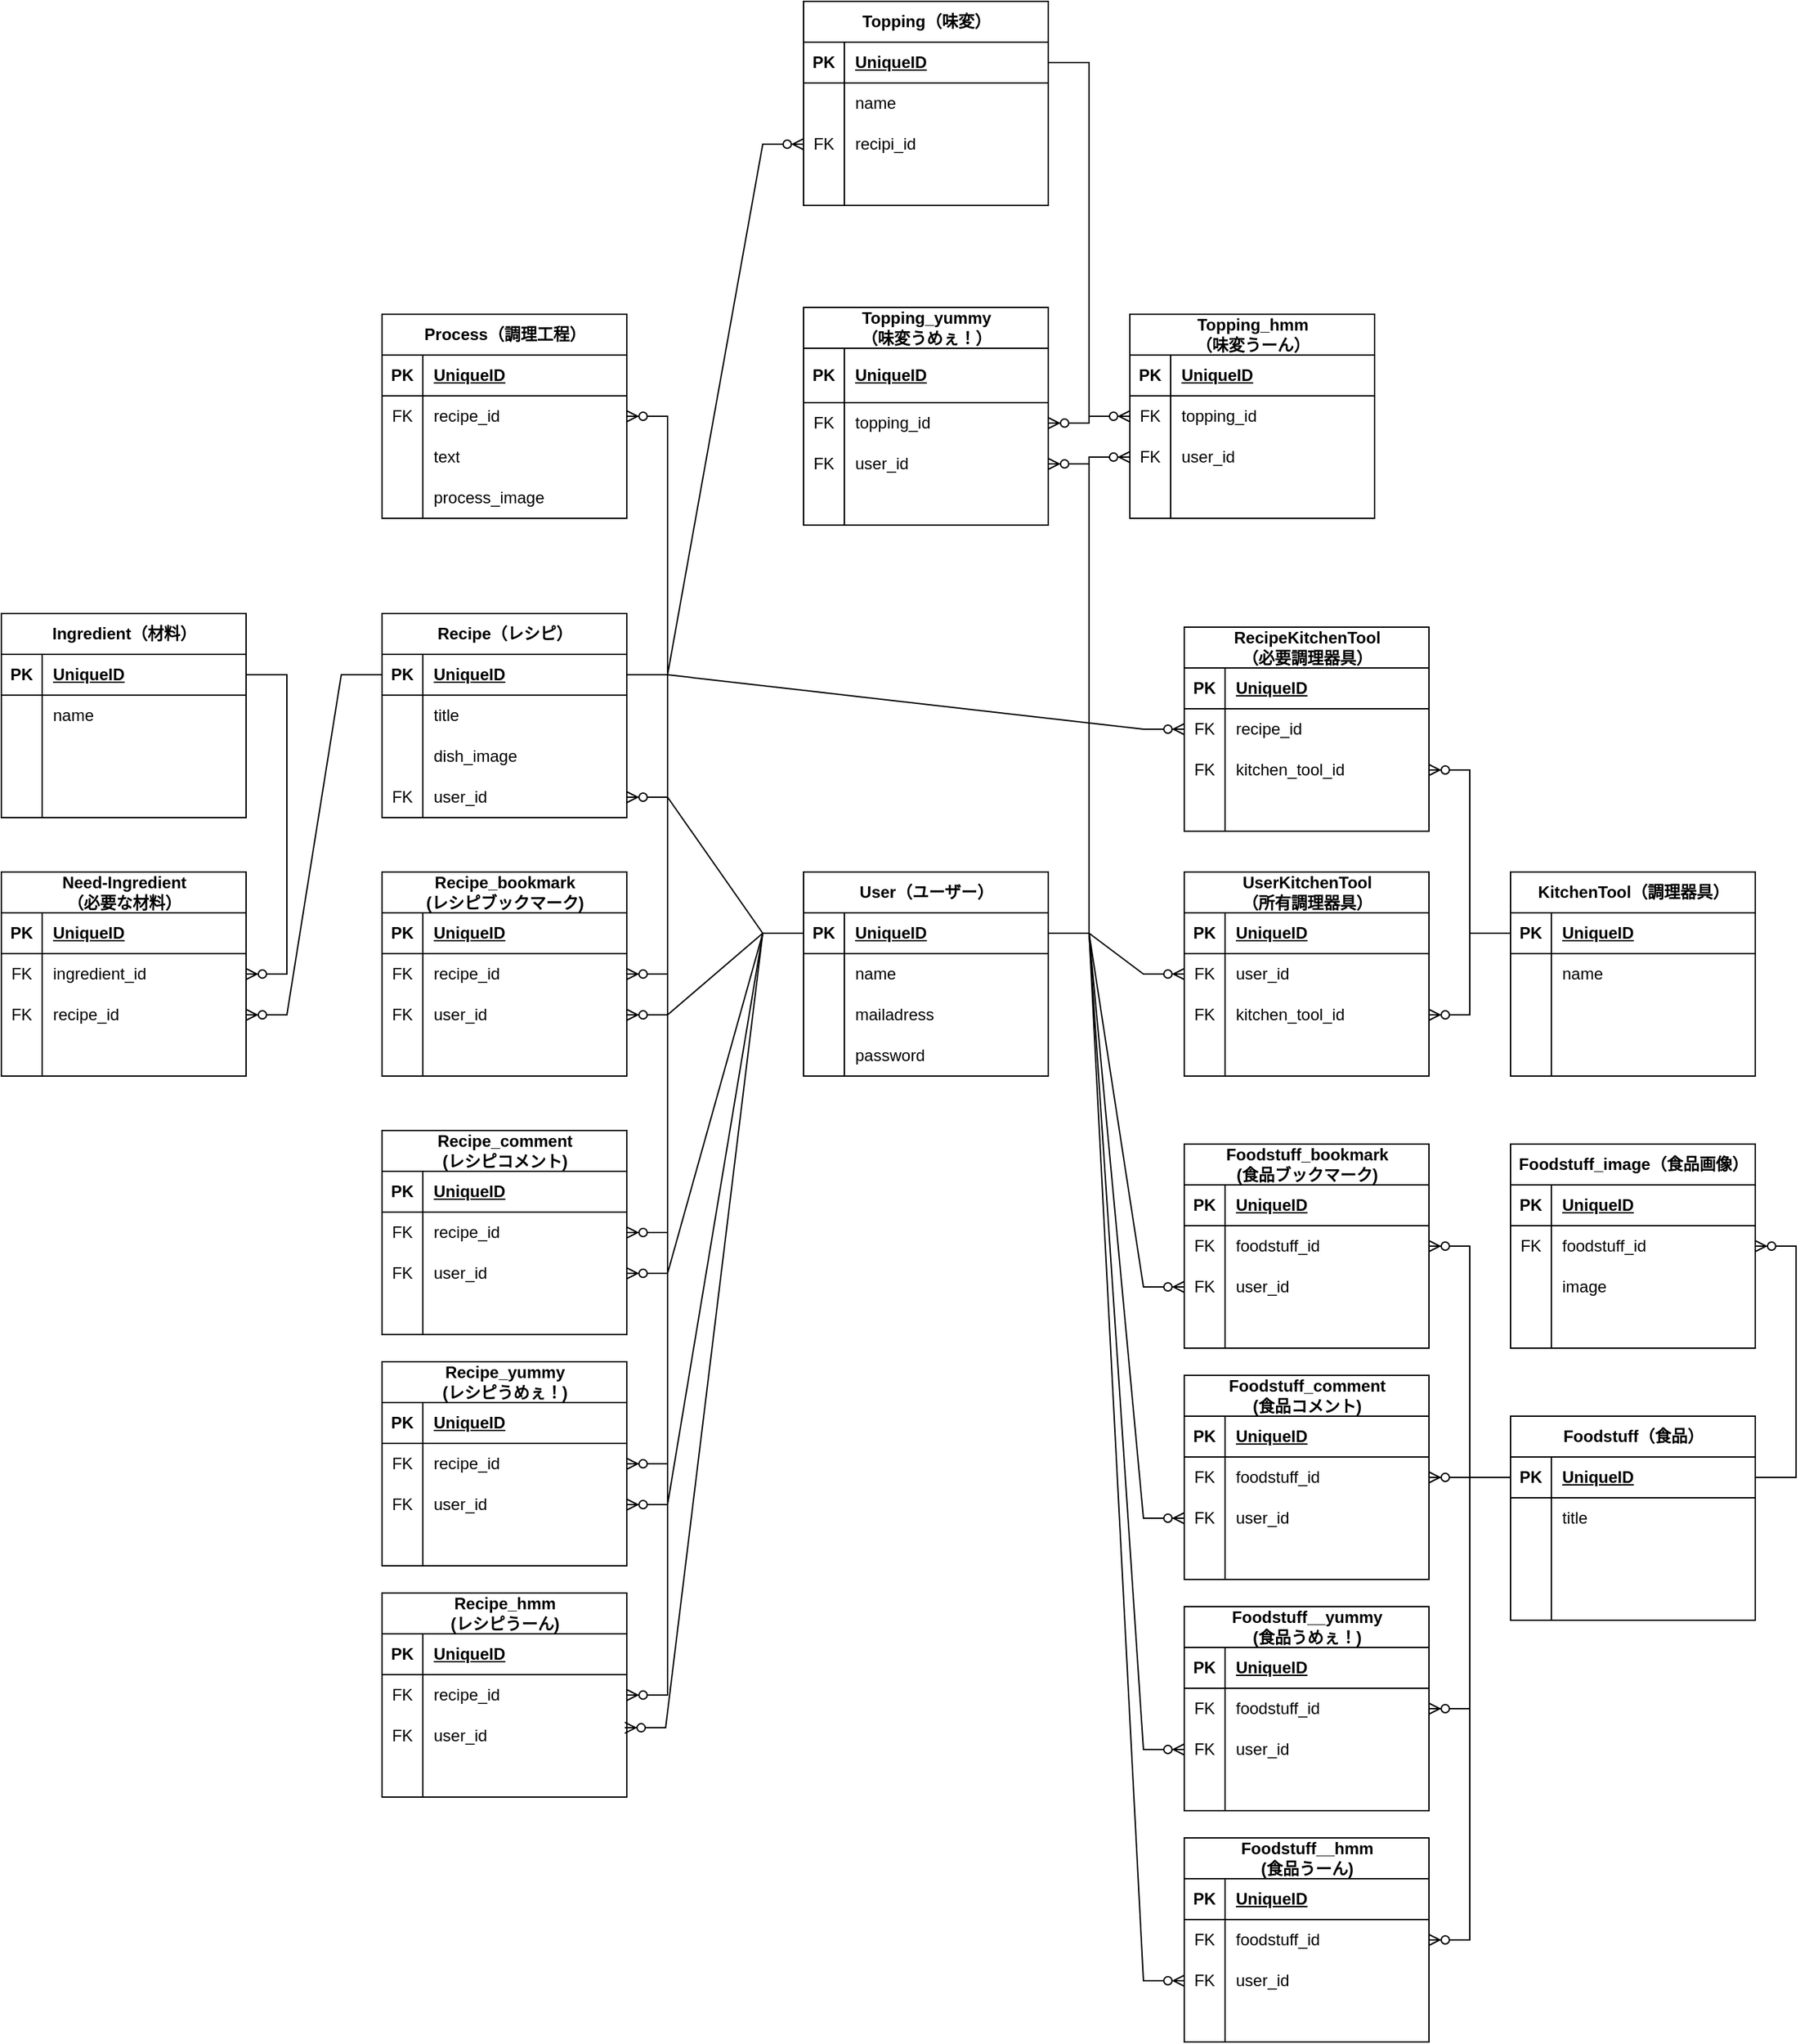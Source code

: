<mxfile version="24.6.4" type="device">
  <diagram name="ページ1" id="t_sM5TkmQe1F6TnTYv9p">
    <mxGraphModel dx="4161" dy="2660" grid="1" gridSize="10" guides="1" tooltips="1" connect="1" arrows="1" fold="1" page="1" pageScale="1" pageWidth="827" pageHeight="1169" math="0" shadow="0">
      <root>
        <mxCell id="0" />
        <mxCell id="1" parent="0" />
        <mxCell id="vKtcrOpALwz0tnJFkvKI-5" value="User（ユーザー）" style="shape=table;startSize=30;container=1;collapsible=1;childLayout=tableLayout;fixedRows=1;rowLines=0;fontStyle=1;align=center;resizeLast=1;html=1;" parent="1" vertex="1">
          <mxGeometry x="50" y="-340" width="180" height="150" as="geometry" />
        </mxCell>
        <mxCell id="vKtcrOpALwz0tnJFkvKI-6" value="" style="shape=tableRow;horizontal=0;startSize=0;swimlaneHead=0;swimlaneBody=0;fillColor=none;collapsible=0;dropTarget=0;points=[[0,0.5],[1,0.5]];portConstraint=eastwest;top=0;left=0;right=0;bottom=1;" parent="vKtcrOpALwz0tnJFkvKI-5" vertex="1">
          <mxGeometry y="30" width="180" height="30" as="geometry" />
        </mxCell>
        <mxCell id="vKtcrOpALwz0tnJFkvKI-7" value="PK" style="shape=partialRectangle;connectable=0;fillColor=none;top=0;left=0;bottom=0;right=0;fontStyle=1;overflow=hidden;whiteSpace=wrap;html=1;" parent="vKtcrOpALwz0tnJFkvKI-6" vertex="1">
          <mxGeometry width="30" height="30" as="geometry">
            <mxRectangle width="30" height="30" as="alternateBounds" />
          </mxGeometry>
        </mxCell>
        <mxCell id="vKtcrOpALwz0tnJFkvKI-8" value="UniqueID" style="shape=partialRectangle;connectable=0;fillColor=none;top=0;left=0;bottom=0;right=0;align=left;spacingLeft=6;fontStyle=5;overflow=hidden;whiteSpace=wrap;html=1;" parent="vKtcrOpALwz0tnJFkvKI-6" vertex="1">
          <mxGeometry x="30" width="150" height="30" as="geometry">
            <mxRectangle width="150" height="30" as="alternateBounds" />
          </mxGeometry>
        </mxCell>
        <mxCell id="vKtcrOpALwz0tnJFkvKI-9" value="" style="shape=tableRow;horizontal=0;startSize=0;swimlaneHead=0;swimlaneBody=0;fillColor=none;collapsible=0;dropTarget=0;points=[[0,0.5],[1,0.5]];portConstraint=eastwest;top=0;left=0;right=0;bottom=0;" parent="vKtcrOpALwz0tnJFkvKI-5" vertex="1">
          <mxGeometry y="60" width="180" height="30" as="geometry" />
        </mxCell>
        <mxCell id="vKtcrOpALwz0tnJFkvKI-10" value="" style="shape=partialRectangle;connectable=0;fillColor=none;top=0;left=0;bottom=0;right=0;editable=1;overflow=hidden;whiteSpace=wrap;html=1;" parent="vKtcrOpALwz0tnJFkvKI-9" vertex="1">
          <mxGeometry width="30" height="30" as="geometry">
            <mxRectangle width="30" height="30" as="alternateBounds" />
          </mxGeometry>
        </mxCell>
        <mxCell id="vKtcrOpALwz0tnJFkvKI-11" value="name" style="shape=partialRectangle;connectable=0;fillColor=none;top=0;left=0;bottom=0;right=0;align=left;spacingLeft=6;overflow=hidden;whiteSpace=wrap;html=1;" parent="vKtcrOpALwz0tnJFkvKI-9" vertex="1">
          <mxGeometry x="30" width="150" height="30" as="geometry">
            <mxRectangle width="150" height="30" as="alternateBounds" />
          </mxGeometry>
        </mxCell>
        <mxCell id="vKtcrOpALwz0tnJFkvKI-12" value="" style="shape=tableRow;horizontal=0;startSize=0;swimlaneHead=0;swimlaneBody=0;fillColor=none;collapsible=0;dropTarget=0;points=[[0,0.5],[1,0.5]];portConstraint=eastwest;top=0;left=0;right=0;bottom=0;" parent="vKtcrOpALwz0tnJFkvKI-5" vertex="1">
          <mxGeometry y="90" width="180" height="30" as="geometry" />
        </mxCell>
        <mxCell id="vKtcrOpALwz0tnJFkvKI-13" value="" style="shape=partialRectangle;connectable=0;fillColor=none;top=0;left=0;bottom=0;right=0;editable=1;overflow=hidden;whiteSpace=wrap;html=1;" parent="vKtcrOpALwz0tnJFkvKI-12" vertex="1">
          <mxGeometry width="30" height="30" as="geometry">
            <mxRectangle width="30" height="30" as="alternateBounds" />
          </mxGeometry>
        </mxCell>
        <mxCell id="vKtcrOpALwz0tnJFkvKI-14" value="mailadress" style="shape=partialRectangle;connectable=0;fillColor=none;top=0;left=0;bottom=0;right=0;align=left;spacingLeft=6;overflow=hidden;whiteSpace=wrap;html=1;" parent="vKtcrOpALwz0tnJFkvKI-12" vertex="1">
          <mxGeometry x="30" width="150" height="30" as="geometry">
            <mxRectangle width="150" height="30" as="alternateBounds" />
          </mxGeometry>
        </mxCell>
        <mxCell id="vKtcrOpALwz0tnJFkvKI-15" value="" style="shape=tableRow;horizontal=0;startSize=0;swimlaneHead=0;swimlaneBody=0;fillColor=none;collapsible=0;dropTarget=0;points=[[0,0.5],[1,0.5]];portConstraint=eastwest;top=0;left=0;right=0;bottom=0;" parent="vKtcrOpALwz0tnJFkvKI-5" vertex="1">
          <mxGeometry y="120" width="180" height="30" as="geometry" />
        </mxCell>
        <mxCell id="vKtcrOpALwz0tnJFkvKI-16" value="" style="shape=partialRectangle;connectable=0;fillColor=none;top=0;left=0;bottom=0;right=0;editable=1;overflow=hidden;whiteSpace=wrap;html=1;" parent="vKtcrOpALwz0tnJFkvKI-15" vertex="1">
          <mxGeometry width="30" height="30" as="geometry">
            <mxRectangle width="30" height="30" as="alternateBounds" />
          </mxGeometry>
        </mxCell>
        <mxCell id="vKtcrOpALwz0tnJFkvKI-17" value="password" style="shape=partialRectangle;connectable=0;fillColor=none;top=0;left=0;bottom=0;right=0;align=left;spacingLeft=6;overflow=hidden;whiteSpace=wrap;html=1;" parent="vKtcrOpALwz0tnJFkvKI-15" vertex="1">
          <mxGeometry x="30" width="150" height="30" as="geometry">
            <mxRectangle width="150" height="30" as="alternateBounds" />
          </mxGeometry>
        </mxCell>
        <mxCell id="vKtcrOpALwz0tnJFkvKI-32" value="Recipe（レシピ）" style="shape=table;startSize=30;container=1;collapsible=1;childLayout=tableLayout;fixedRows=1;rowLines=0;fontStyle=1;align=center;resizeLast=1;html=1;" parent="1" vertex="1">
          <mxGeometry x="-260" y="-530" width="180" height="150" as="geometry" />
        </mxCell>
        <mxCell id="vKtcrOpALwz0tnJFkvKI-33" value="" style="shape=tableRow;horizontal=0;startSize=0;swimlaneHead=0;swimlaneBody=0;fillColor=none;collapsible=0;dropTarget=0;points=[[0,0.5],[1,0.5]];portConstraint=eastwest;top=0;left=0;right=0;bottom=1;" parent="vKtcrOpALwz0tnJFkvKI-32" vertex="1">
          <mxGeometry y="30" width="180" height="30" as="geometry" />
        </mxCell>
        <mxCell id="vKtcrOpALwz0tnJFkvKI-34" value="PK" style="shape=partialRectangle;connectable=0;fillColor=none;top=0;left=0;bottom=0;right=0;fontStyle=1;overflow=hidden;whiteSpace=wrap;html=1;" parent="vKtcrOpALwz0tnJFkvKI-33" vertex="1">
          <mxGeometry width="30" height="30" as="geometry">
            <mxRectangle width="30" height="30" as="alternateBounds" />
          </mxGeometry>
        </mxCell>
        <mxCell id="vKtcrOpALwz0tnJFkvKI-35" value="UniqueID" style="shape=partialRectangle;connectable=0;fillColor=none;top=0;left=0;bottom=0;right=0;align=left;spacingLeft=6;fontStyle=5;overflow=hidden;whiteSpace=wrap;html=1;" parent="vKtcrOpALwz0tnJFkvKI-33" vertex="1">
          <mxGeometry x="30" width="150" height="30" as="geometry">
            <mxRectangle width="150" height="30" as="alternateBounds" />
          </mxGeometry>
        </mxCell>
        <mxCell id="vKtcrOpALwz0tnJFkvKI-36" value="" style="shape=tableRow;horizontal=0;startSize=0;swimlaneHead=0;swimlaneBody=0;fillColor=none;collapsible=0;dropTarget=0;points=[[0,0.5],[1,0.5]];portConstraint=eastwest;top=0;left=0;right=0;bottom=0;" parent="vKtcrOpALwz0tnJFkvKI-32" vertex="1">
          <mxGeometry y="60" width="180" height="30" as="geometry" />
        </mxCell>
        <mxCell id="vKtcrOpALwz0tnJFkvKI-37" value="" style="shape=partialRectangle;connectable=0;fillColor=none;top=0;left=0;bottom=0;right=0;editable=1;overflow=hidden;whiteSpace=wrap;html=1;" parent="vKtcrOpALwz0tnJFkvKI-36" vertex="1">
          <mxGeometry width="30" height="30" as="geometry">
            <mxRectangle width="30" height="30" as="alternateBounds" />
          </mxGeometry>
        </mxCell>
        <mxCell id="vKtcrOpALwz0tnJFkvKI-38" value="title" style="shape=partialRectangle;connectable=0;fillColor=none;top=0;left=0;bottom=0;right=0;align=left;spacingLeft=6;overflow=hidden;whiteSpace=wrap;html=1;" parent="vKtcrOpALwz0tnJFkvKI-36" vertex="1">
          <mxGeometry x="30" width="150" height="30" as="geometry">
            <mxRectangle width="150" height="30" as="alternateBounds" />
          </mxGeometry>
        </mxCell>
        <mxCell id="vKtcrOpALwz0tnJFkvKI-39" value="" style="shape=tableRow;horizontal=0;startSize=0;swimlaneHead=0;swimlaneBody=0;fillColor=none;collapsible=0;dropTarget=0;points=[[0,0.5],[1,0.5]];portConstraint=eastwest;top=0;left=0;right=0;bottom=0;" parent="vKtcrOpALwz0tnJFkvKI-32" vertex="1">
          <mxGeometry y="90" width="180" height="30" as="geometry" />
        </mxCell>
        <mxCell id="vKtcrOpALwz0tnJFkvKI-40" value="" style="shape=partialRectangle;connectable=0;fillColor=none;top=0;left=0;bottom=0;right=0;editable=1;overflow=hidden;whiteSpace=wrap;html=1;" parent="vKtcrOpALwz0tnJFkvKI-39" vertex="1">
          <mxGeometry width="30" height="30" as="geometry">
            <mxRectangle width="30" height="30" as="alternateBounds" />
          </mxGeometry>
        </mxCell>
        <mxCell id="vKtcrOpALwz0tnJFkvKI-41" value="dish_image" style="shape=partialRectangle;connectable=0;fillColor=none;top=0;left=0;bottom=0;right=0;align=left;spacingLeft=6;overflow=hidden;whiteSpace=wrap;html=1;" parent="vKtcrOpALwz0tnJFkvKI-39" vertex="1">
          <mxGeometry x="30" width="150" height="30" as="geometry">
            <mxRectangle width="150" height="30" as="alternateBounds" />
          </mxGeometry>
        </mxCell>
        <mxCell id="vKtcrOpALwz0tnJFkvKI-42" value="" style="shape=tableRow;horizontal=0;startSize=0;swimlaneHead=0;swimlaneBody=0;fillColor=none;collapsible=0;dropTarget=0;points=[[0,0.5],[1,0.5]];portConstraint=eastwest;top=0;left=0;right=0;bottom=0;" parent="vKtcrOpALwz0tnJFkvKI-32" vertex="1">
          <mxGeometry y="120" width="180" height="30" as="geometry" />
        </mxCell>
        <mxCell id="vKtcrOpALwz0tnJFkvKI-43" value="FK" style="shape=partialRectangle;connectable=0;fillColor=none;top=0;left=0;bottom=0;right=0;editable=1;overflow=hidden;whiteSpace=wrap;html=1;" parent="vKtcrOpALwz0tnJFkvKI-42" vertex="1">
          <mxGeometry width="30" height="30" as="geometry">
            <mxRectangle width="30" height="30" as="alternateBounds" />
          </mxGeometry>
        </mxCell>
        <mxCell id="vKtcrOpALwz0tnJFkvKI-44" value="user_id" style="shape=partialRectangle;connectable=0;fillColor=none;top=0;left=0;bottom=0;right=0;align=left;spacingLeft=6;overflow=hidden;whiteSpace=wrap;html=1;" parent="vKtcrOpALwz0tnJFkvKI-42" vertex="1">
          <mxGeometry x="30" width="150" height="30" as="geometry">
            <mxRectangle width="150" height="30" as="alternateBounds" />
          </mxGeometry>
        </mxCell>
        <mxCell id="vKtcrOpALwz0tnJFkvKI-45" value="Foodstuff（食品）" style="shape=table;startSize=30;container=1;collapsible=1;childLayout=tableLayout;fixedRows=1;rowLines=0;fontStyle=1;align=center;resizeLast=1;html=1;" parent="1" vertex="1">
          <mxGeometry x="570" y="60" width="180" height="150" as="geometry" />
        </mxCell>
        <mxCell id="vKtcrOpALwz0tnJFkvKI-46" value="" style="shape=tableRow;horizontal=0;startSize=0;swimlaneHead=0;swimlaneBody=0;fillColor=none;collapsible=0;dropTarget=0;points=[[0,0.5],[1,0.5]];portConstraint=eastwest;top=0;left=0;right=0;bottom=1;" parent="vKtcrOpALwz0tnJFkvKI-45" vertex="1">
          <mxGeometry y="30" width="180" height="30" as="geometry" />
        </mxCell>
        <mxCell id="vKtcrOpALwz0tnJFkvKI-47" value="PK" style="shape=partialRectangle;connectable=0;fillColor=none;top=0;left=0;bottom=0;right=0;fontStyle=1;overflow=hidden;whiteSpace=wrap;html=1;" parent="vKtcrOpALwz0tnJFkvKI-46" vertex="1">
          <mxGeometry width="30" height="30" as="geometry">
            <mxRectangle width="30" height="30" as="alternateBounds" />
          </mxGeometry>
        </mxCell>
        <mxCell id="vKtcrOpALwz0tnJFkvKI-48" value="UniqueID" style="shape=partialRectangle;connectable=0;fillColor=none;top=0;left=0;bottom=0;right=0;align=left;spacingLeft=6;fontStyle=5;overflow=hidden;whiteSpace=wrap;html=1;" parent="vKtcrOpALwz0tnJFkvKI-46" vertex="1">
          <mxGeometry x="30" width="150" height="30" as="geometry">
            <mxRectangle width="150" height="30" as="alternateBounds" />
          </mxGeometry>
        </mxCell>
        <mxCell id="vKtcrOpALwz0tnJFkvKI-49" value="" style="shape=tableRow;horizontal=0;startSize=0;swimlaneHead=0;swimlaneBody=0;fillColor=none;collapsible=0;dropTarget=0;points=[[0,0.5],[1,0.5]];portConstraint=eastwest;top=0;left=0;right=0;bottom=0;" parent="vKtcrOpALwz0tnJFkvKI-45" vertex="1">
          <mxGeometry y="60" width="180" height="30" as="geometry" />
        </mxCell>
        <mxCell id="vKtcrOpALwz0tnJFkvKI-50" value="" style="shape=partialRectangle;connectable=0;fillColor=none;top=0;left=0;bottom=0;right=0;editable=1;overflow=hidden;whiteSpace=wrap;html=1;" parent="vKtcrOpALwz0tnJFkvKI-49" vertex="1">
          <mxGeometry width="30" height="30" as="geometry">
            <mxRectangle width="30" height="30" as="alternateBounds" />
          </mxGeometry>
        </mxCell>
        <mxCell id="vKtcrOpALwz0tnJFkvKI-51" value="title" style="shape=partialRectangle;connectable=0;fillColor=none;top=0;left=0;bottom=0;right=0;align=left;spacingLeft=6;overflow=hidden;whiteSpace=wrap;html=1;" parent="vKtcrOpALwz0tnJFkvKI-49" vertex="1">
          <mxGeometry x="30" width="150" height="30" as="geometry">
            <mxRectangle width="150" height="30" as="alternateBounds" />
          </mxGeometry>
        </mxCell>
        <mxCell id="vKtcrOpALwz0tnJFkvKI-52" value="" style="shape=tableRow;horizontal=0;startSize=0;swimlaneHead=0;swimlaneBody=0;fillColor=none;collapsible=0;dropTarget=0;points=[[0,0.5],[1,0.5]];portConstraint=eastwest;top=0;left=0;right=0;bottom=0;" parent="vKtcrOpALwz0tnJFkvKI-45" vertex="1">
          <mxGeometry y="90" width="180" height="30" as="geometry" />
        </mxCell>
        <mxCell id="vKtcrOpALwz0tnJFkvKI-53" value="" style="shape=partialRectangle;connectable=0;fillColor=none;top=0;left=0;bottom=0;right=0;editable=1;overflow=hidden;whiteSpace=wrap;html=1;" parent="vKtcrOpALwz0tnJFkvKI-52" vertex="1">
          <mxGeometry width="30" height="30" as="geometry">
            <mxRectangle width="30" height="30" as="alternateBounds" />
          </mxGeometry>
        </mxCell>
        <mxCell id="vKtcrOpALwz0tnJFkvKI-54" value="" style="shape=partialRectangle;connectable=0;fillColor=none;top=0;left=0;bottom=0;right=0;align=left;spacingLeft=6;overflow=hidden;whiteSpace=wrap;html=1;" parent="vKtcrOpALwz0tnJFkvKI-52" vertex="1">
          <mxGeometry x="30" width="150" height="30" as="geometry">
            <mxRectangle width="150" height="30" as="alternateBounds" />
          </mxGeometry>
        </mxCell>
        <mxCell id="vKtcrOpALwz0tnJFkvKI-55" value="" style="shape=tableRow;horizontal=0;startSize=0;swimlaneHead=0;swimlaneBody=0;fillColor=none;collapsible=0;dropTarget=0;points=[[0,0.5],[1,0.5]];portConstraint=eastwest;top=0;left=0;right=0;bottom=0;" parent="vKtcrOpALwz0tnJFkvKI-45" vertex="1">
          <mxGeometry y="120" width="180" height="30" as="geometry" />
        </mxCell>
        <mxCell id="vKtcrOpALwz0tnJFkvKI-56" value="" style="shape=partialRectangle;connectable=0;fillColor=none;top=0;left=0;bottom=0;right=0;editable=1;overflow=hidden;whiteSpace=wrap;html=1;" parent="vKtcrOpALwz0tnJFkvKI-55" vertex="1">
          <mxGeometry width="30" height="30" as="geometry">
            <mxRectangle width="30" height="30" as="alternateBounds" />
          </mxGeometry>
        </mxCell>
        <mxCell id="vKtcrOpALwz0tnJFkvKI-57" value="" style="shape=partialRectangle;connectable=0;fillColor=none;top=0;left=0;bottom=0;right=0;align=left;spacingLeft=6;overflow=hidden;whiteSpace=wrap;html=1;" parent="vKtcrOpALwz0tnJFkvKI-55" vertex="1">
          <mxGeometry x="30" width="150" height="30" as="geometry">
            <mxRectangle width="150" height="30" as="alternateBounds" />
          </mxGeometry>
        </mxCell>
        <mxCell id="vKtcrOpALwz0tnJFkvKI-58" value="Recipe_bookmark&lt;br&gt;(レシピブックマーク)" style="shape=table;startSize=30;container=1;collapsible=1;childLayout=tableLayout;fixedRows=1;rowLines=0;fontStyle=1;align=center;resizeLast=1;html=1;" parent="1" vertex="1">
          <mxGeometry x="-260" y="-340" width="180" height="150" as="geometry" />
        </mxCell>
        <mxCell id="vKtcrOpALwz0tnJFkvKI-59" value="" style="shape=tableRow;horizontal=0;startSize=0;swimlaneHead=0;swimlaneBody=0;fillColor=none;collapsible=0;dropTarget=0;points=[[0,0.5],[1,0.5]];portConstraint=eastwest;top=0;left=0;right=0;bottom=1;" parent="vKtcrOpALwz0tnJFkvKI-58" vertex="1">
          <mxGeometry y="30" width="180" height="30" as="geometry" />
        </mxCell>
        <mxCell id="vKtcrOpALwz0tnJFkvKI-60" value="PK" style="shape=partialRectangle;connectable=0;fillColor=none;top=0;left=0;bottom=0;right=0;fontStyle=1;overflow=hidden;whiteSpace=wrap;html=1;" parent="vKtcrOpALwz0tnJFkvKI-59" vertex="1">
          <mxGeometry width="30" height="30" as="geometry">
            <mxRectangle width="30" height="30" as="alternateBounds" />
          </mxGeometry>
        </mxCell>
        <mxCell id="vKtcrOpALwz0tnJFkvKI-61" value="UniqueID" style="shape=partialRectangle;connectable=0;fillColor=none;top=0;left=0;bottom=0;right=0;align=left;spacingLeft=6;fontStyle=5;overflow=hidden;whiteSpace=wrap;html=1;" parent="vKtcrOpALwz0tnJFkvKI-59" vertex="1">
          <mxGeometry x="30" width="150" height="30" as="geometry">
            <mxRectangle width="150" height="30" as="alternateBounds" />
          </mxGeometry>
        </mxCell>
        <mxCell id="vKtcrOpALwz0tnJFkvKI-62" value="" style="shape=tableRow;horizontal=0;startSize=0;swimlaneHead=0;swimlaneBody=0;fillColor=none;collapsible=0;dropTarget=0;points=[[0,0.5],[1,0.5]];portConstraint=eastwest;top=0;left=0;right=0;bottom=0;" parent="vKtcrOpALwz0tnJFkvKI-58" vertex="1">
          <mxGeometry y="60" width="180" height="30" as="geometry" />
        </mxCell>
        <mxCell id="vKtcrOpALwz0tnJFkvKI-63" value="FK" style="shape=partialRectangle;connectable=0;fillColor=none;top=0;left=0;bottom=0;right=0;editable=1;overflow=hidden;whiteSpace=wrap;html=1;" parent="vKtcrOpALwz0tnJFkvKI-62" vertex="1">
          <mxGeometry width="30" height="30" as="geometry">
            <mxRectangle width="30" height="30" as="alternateBounds" />
          </mxGeometry>
        </mxCell>
        <mxCell id="vKtcrOpALwz0tnJFkvKI-64" value="recipe_id" style="shape=partialRectangle;connectable=0;fillColor=none;top=0;left=0;bottom=0;right=0;align=left;spacingLeft=6;overflow=hidden;whiteSpace=wrap;html=1;" parent="vKtcrOpALwz0tnJFkvKI-62" vertex="1">
          <mxGeometry x="30" width="150" height="30" as="geometry">
            <mxRectangle width="150" height="30" as="alternateBounds" />
          </mxGeometry>
        </mxCell>
        <mxCell id="vKtcrOpALwz0tnJFkvKI-65" value="" style="shape=tableRow;horizontal=0;startSize=0;swimlaneHead=0;swimlaneBody=0;fillColor=none;collapsible=0;dropTarget=0;points=[[0,0.5],[1,0.5]];portConstraint=eastwest;top=0;left=0;right=0;bottom=0;" parent="vKtcrOpALwz0tnJFkvKI-58" vertex="1">
          <mxGeometry y="90" width="180" height="30" as="geometry" />
        </mxCell>
        <mxCell id="vKtcrOpALwz0tnJFkvKI-66" value="FK" style="shape=partialRectangle;connectable=0;fillColor=none;top=0;left=0;bottom=0;right=0;editable=1;overflow=hidden;whiteSpace=wrap;html=1;" parent="vKtcrOpALwz0tnJFkvKI-65" vertex="1">
          <mxGeometry width="30" height="30" as="geometry">
            <mxRectangle width="30" height="30" as="alternateBounds" />
          </mxGeometry>
        </mxCell>
        <mxCell id="vKtcrOpALwz0tnJFkvKI-67" value="user_id" style="shape=partialRectangle;connectable=0;fillColor=none;top=0;left=0;bottom=0;right=0;align=left;spacingLeft=6;overflow=hidden;whiteSpace=wrap;html=1;" parent="vKtcrOpALwz0tnJFkvKI-65" vertex="1">
          <mxGeometry x="30" width="150" height="30" as="geometry">
            <mxRectangle width="150" height="30" as="alternateBounds" />
          </mxGeometry>
        </mxCell>
        <mxCell id="vKtcrOpALwz0tnJFkvKI-68" value="" style="shape=tableRow;horizontal=0;startSize=0;swimlaneHead=0;swimlaneBody=0;fillColor=none;collapsible=0;dropTarget=0;points=[[0,0.5],[1,0.5]];portConstraint=eastwest;top=0;left=0;right=0;bottom=0;" parent="vKtcrOpALwz0tnJFkvKI-58" vertex="1">
          <mxGeometry y="120" width="180" height="30" as="geometry" />
        </mxCell>
        <mxCell id="vKtcrOpALwz0tnJFkvKI-69" value="" style="shape=partialRectangle;connectable=0;fillColor=none;top=0;left=0;bottom=0;right=0;editable=1;overflow=hidden;whiteSpace=wrap;html=1;" parent="vKtcrOpALwz0tnJFkvKI-68" vertex="1">
          <mxGeometry width="30" height="30" as="geometry">
            <mxRectangle width="30" height="30" as="alternateBounds" />
          </mxGeometry>
        </mxCell>
        <mxCell id="vKtcrOpALwz0tnJFkvKI-70" value="" style="shape=partialRectangle;connectable=0;fillColor=none;top=0;left=0;bottom=0;right=0;align=left;spacingLeft=6;overflow=hidden;whiteSpace=wrap;html=1;" parent="vKtcrOpALwz0tnJFkvKI-68" vertex="1">
          <mxGeometry x="30" width="150" height="30" as="geometry">
            <mxRectangle width="150" height="30" as="alternateBounds" />
          </mxGeometry>
        </mxCell>
        <mxCell id="vKtcrOpALwz0tnJFkvKI-71" value="Recipe_comment&lt;br&gt;(レシピコメント)" style="shape=table;startSize=30;container=1;collapsible=1;childLayout=tableLayout;fixedRows=1;rowLines=0;fontStyle=1;align=center;resizeLast=1;html=1;" parent="1" vertex="1">
          <mxGeometry x="-260" y="-150" width="180" height="150" as="geometry" />
        </mxCell>
        <mxCell id="vKtcrOpALwz0tnJFkvKI-72" value="" style="shape=tableRow;horizontal=0;startSize=0;swimlaneHead=0;swimlaneBody=0;fillColor=none;collapsible=0;dropTarget=0;points=[[0,0.5],[1,0.5]];portConstraint=eastwest;top=0;left=0;right=0;bottom=1;" parent="vKtcrOpALwz0tnJFkvKI-71" vertex="1">
          <mxGeometry y="30" width="180" height="30" as="geometry" />
        </mxCell>
        <mxCell id="vKtcrOpALwz0tnJFkvKI-73" value="PK" style="shape=partialRectangle;connectable=0;fillColor=none;top=0;left=0;bottom=0;right=0;fontStyle=1;overflow=hidden;whiteSpace=wrap;html=1;" parent="vKtcrOpALwz0tnJFkvKI-72" vertex="1">
          <mxGeometry width="30" height="30" as="geometry">
            <mxRectangle width="30" height="30" as="alternateBounds" />
          </mxGeometry>
        </mxCell>
        <mxCell id="vKtcrOpALwz0tnJFkvKI-74" value="UniqueID" style="shape=partialRectangle;connectable=0;fillColor=none;top=0;left=0;bottom=0;right=0;align=left;spacingLeft=6;fontStyle=5;overflow=hidden;whiteSpace=wrap;html=1;" parent="vKtcrOpALwz0tnJFkvKI-72" vertex="1">
          <mxGeometry x="30" width="150" height="30" as="geometry">
            <mxRectangle width="150" height="30" as="alternateBounds" />
          </mxGeometry>
        </mxCell>
        <mxCell id="vKtcrOpALwz0tnJFkvKI-75" value="" style="shape=tableRow;horizontal=0;startSize=0;swimlaneHead=0;swimlaneBody=0;fillColor=none;collapsible=0;dropTarget=0;points=[[0,0.5],[1,0.5]];portConstraint=eastwest;top=0;left=0;right=0;bottom=0;" parent="vKtcrOpALwz0tnJFkvKI-71" vertex="1">
          <mxGeometry y="60" width="180" height="30" as="geometry" />
        </mxCell>
        <mxCell id="vKtcrOpALwz0tnJFkvKI-76" value="FK" style="shape=partialRectangle;connectable=0;fillColor=none;top=0;left=0;bottom=0;right=0;editable=1;overflow=hidden;whiteSpace=wrap;html=1;" parent="vKtcrOpALwz0tnJFkvKI-75" vertex="1">
          <mxGeometry width="30" height="30" as="geometry">
            <mxRectangle width="30" height="30" as="alternateBounds" />
          </mxGeometry>
        </mxCell>
        <mxCell id="vKtcrOpALwz0tnJFkvKI-77" value="recipe_id" style="shape=partialRectangle;connectable=0;fillColor=none;top=0;left=0;bottom=0;right=0;align=left;spacingLeft=6;overflow=hidden;whiteSpace=wrap;html=1;" parent="vKtcrOpALwz0tnJFkvKI-75" vertex="1">
          <mxGeometry x="30" width="150" height="30" as="geometry">
            <mxRectangle width="150" height="30" as="alternateBounds" />
          </mxGeometry>
        </mxCell>
        <mxCell id="vKtcrOpALwz0tnJFkvKI-78" value="" style="shape=tableRow;horizontal=0;startSize=0;swimlaneHead=0;swimlaneBody=0;fillColor=none;collapsible=0;dropTarget=0;points=[[0,0.5],[1,0.5]];portConstraint=eastwest;top=0;left=0;right=0;bottom=0;" parent="vKtcrOpALwz0tnJFkvKI-71" vertex="1">
          <mxGeometry y="90" width="180" height="30" as="geometry" />
        </mxCell>
        <mxCell id="vKtcrOpALwz0tnJFkvKI-79" value="FK" style="shape=partialRectangle;connectable=0;fillColor=none;top=0;left=0;bottom=0;right=0;editable=1;overflow=hidden;whiteSpace=wrap;html=1;" parent="vKtcrOpALwz0tnJFkvKI-78" vertex="1">
          <mxGeometry width="30" height="30" as="geometry">
            <mxRectangle width="30" height="30" as="alternateBounds" />
          </mxGeometry>
        </mxCell>
        <mxCell id="vKtcrOpALwz0tnJFkvKI-80" value="user_id" style="shape=partialRectangle;connectable=0;fillColor=none;top=0;left=0;bottom=0;right=0;align=left;spacingLeft=6;overflow=hidden;whiteSpace=wrap;html=1;" parent="vKtcrOpALwz0tnJFkvKI-78" vertex="1">
          <mxGeometry x="30" width="150" height="30" as="geometry">
            <mxRectangle width="150" height="30" as="alternateBounds" />
          </mxGeometry>
        </mxCell>
        <mxCell id="vKtcrOpALwz0tnJFkvKI-81" value="" style="shape=tableRow;horizontal=0;startSize=0;swimlaneHead=0;swimlaneBody=0;fillColor=none;collapsible=0;dropTarget=0;points=[[0,0.5],[1,0.5]];portConstraint=eastwest;top=0;left=0;right=0;bottom=0;" parent="vKtcrOpALwz0tnJFkvKI-71" vertex="1">
          <mxGeometry y="120" width="180" height="30" as="geometry" />
        </mxCell>
        <mxCell id="vKtcrOpALwz0tnJFkvKI-82" value="" style="shape=partialRectangle;connectable=0;fillColor=none;top=0;left=0;bottom=0;right=0;editable=1;overflow=hidden;whiteSpace=wrap;html=1;" parent="vKtcrOpALwz0tnJFkvKI-81" vertex="1">
          <mxGeometry width="30" height="30" as="geometry">
            <mxRectangle width="30" height="30" as="alternateBounds" />
          </mxGeometry>
        </mxCell>
        <mxCell id="vKtcrOpALwz0tnJFkvKI-83" value="" style="shape=partialRectangle;connectable=0;fillColor=none;top=0;left=0;bottom=0;right=0;align=left;spacingLeft=6;overflow=hidden;whiteSpace=wrap;html=1;" parent="vKtcrOpALwz0tnJFkvKI-81" vertex="1">
          <mxGeometry x="30" width="150" height="30" as="geometry">
            <mxRectangle width="150" height="30" as="alternateBounds" />
          </mxGeometry>
        </mxCell>
        <mxCell id="vKtcrOpALwz0tnJFkvKI-84" value="Foodstuff_comment&lt;br&gt;(食品コメント)" style="shape=table;startSize=30;container=1;collapsible=1;childLayout=tableLayout;fixedRows=1;rowLines=0;fontStyle=1;align=center;resizeLast=1;html=1;" parent="1" vertex="1">
          <mxGeometry x="330" y="30" width="180" height="150" as="geometry" />
        </mxCell>
        <mxCell id="vKtcrOpALwz0tnJFkvKI-85" value="" style="shape=tableRow;horizontal=0;startSize=0;swimlaneHead=0;swimlaneBody=0;fillColor=none;collapsible=0;dropTarget=0;points=[[0,0.5],[1,0.5]];portConstraint=eastwest;top=0;left=0;right=0;bottom=1;" parent="vKtcrOpALwz0tnJFkvKI-84" vertex="1">
          <mxGeometry y="30" width="180" height="30" as="geometry" />
        </mxCell>
        <mxCell id="vKtcrOpALwz0tnJFkvKI-86" value="PK" style="shape=partialRectangle;connectable=0;fillColor=none;top=0;left=0;bottom=0;right=0;fontStyle=1;overflow=hidden;whiteSpace=wrap;html=1;" parent="vKtcrOpALwz0tnJFkvKI-85" vertex="1">
          <mxGeometry width="30" height="30" as="geometry">
            <mxRectangle width="30" height="30" as="alternateBounds" />
          </mxGeometry>
        </mxCell>
        <mxCell id="vKtcrOpALwz0tnJFkvKI-87" value="UniqueID" style="shape=partialRectangle;connectable=0;fillColor=none;top=0;left=0;bottom=0;right=0;align=left;spacingLeft=6;fontStyle=5;overflow=hidden;whiteSpace=wrap;html=1;" parent="vKtcrOpALwz0tnJFkvKI-85" vertex="1">
          <mxGeometry x="30" width="150" height="30" as="geometry">
            <mxRectangle width="150" height="30" as="alternateBounds" />
          </mxGeometry>
        </mxCell>
        <mxCell id="vKtcrOpALwz0tnJFkvKI-88" value="" style="shape=tableRow;horizontal=0;startSize=0;swimlaneHead=0;swimlaneBody=0;fillColor=none;collapsible=0;dropTarget=0;points=[[0,0.5],[1,0.5]];portConstraint=eastwest;top=0;left=0;right=0;bottom=0;" parent="vKtcrOpALwz0tnJFkvKI-84" vertex="1">
          <mxGeometry y="60" width="180" height="30" as="geometry" />
        </mxCell>
        <mxCell id="vKtcrOpALwz0tnJFkvKI-89" value="FK" style="shape=partialRectangle;connectable=0;fillColor=none;top=0;left=0;bottom=0;right=0;editable=1;overflow=hidden;whiteSpace=wrap;html=1;" parent="vKtcrOpALwz0tnJFkvKI-88" vertex="1">
          <mxGeometry width="30" height="30" as="geometry">
            <mxRectangle width="30" height="30" as="alternateBounds" />
          </mxGeometry>
        </mxCell>
        <mxCell id="vKtcrOpALwz0tnJFkvKI-90" value="foodstuff_id" style="shape=partialRectangle;connectable=0;fillColor=none;top=0;left=0;bottom=0;right=0;align=left;spacingLeft=6;overflow=hidden;whiteSpace=wrap;html=1;" parent="vKtcrOpALwz0tnJFkvKI-88" vertex="1">
          <mxGeometry x="30" width="150" height="30" as="geometry">
            <mxRectangle width="150" height="30" as="alternateBounds" />
          </mxGeometry>
        </mxCell>
        <mxCell id="vKtcrOpALwz0tnJFkvKI-91" value="" style="shape=tableRow;horizontal=0;startSize=0;swimlaneHead=0;swimlaneBody=0;fillColor=none;collapsible=0;dropTarget=0;points=[[0,0.5],[1,0.5]];portConstraint=eastwest;top=0;left=0;right=0;bottom=0;" parent="vKtcrOpALwz0tnJFkvKI-84" vertex="1">
          <mxGeometry y="90" width="180" height="30" as="geometry" />
        </mxCell>
        <mxCell id="vKtcrOpALwz0tnJFkvKI-92" value="FK" style="shape=partialRectangle;connectable=0;fillColor=none;top=0;left=0;bottom=0;right=0;editable=1;overflow=hidden;whiteSpace=wrap;html=1;" parent="vKtcrOpALwz0tnJFkvKI-91" vertex="1">
          <mxGeometry width="30" height="30" as="geometry">
            <mxRectangle width="30" height="30" as="alternateBounds" />
          </mxGeometry>
        </mxCell>
        <mxCell id="vKtcrOpALwz0tnJFkvKI-93" value="user_id" style="shape=partialRectangle;connectable=0;fillColor=none;top=0;left=0;bottom=0;right=0;align=left;spacingLeft=6;overflow=hidden;whiteSpace=wrap;html=1;" parent="vKtcrOpALwz0tnJFkvKI-91" vertex="1">
          <mxGeometry x="30" width="150" height="30" as="geometry">
            <mxRectangle width="150" height="30" as="alternateBounds" />
          </mxGeometry>
        </mxCell>
        <mxCell id="vKtcrOpALwz0tnJFkvKI-94" value="" style="shape=tableRow;horizontal=0;startSize=0;swimlaneHead=0;swimlaneBody=0;fillColor=none;collapsible=0;dropTarget=0;points=[[0,0.5],[1,0.5]];portConstraint=eastwest;top=0;left=0;right=0;bottom=0;" parent="vKtcrOpALwz0tnJFkvKI-84" vertex="1">
          <mxGeometry y="120" width="180" height="30" as="geometry" />
        </mxCell>
        <mxCell id="vKtcrOpALwz0tnJFkvKI-95" value="" style="shape=partialRectangle;connectable=0;fillColor=none;top=0;left=0;bottom=0;right=0;editable=1;overflow=hidden;whiteSpace=wrap;html=1;" parent="vKtcrOpALwz0tnJFkvKI-94" vertex="1">
          <mxGeometry width="30" height="30" as="geometry">
            <mxRectangle width="30" height="30" as="alternateBounds" />
          </mxGeometry>
        </mxCell>
        <mxCell id="vKtcrOpALwz0tnJFkvKI-96" value="" style="shape=partialRectangle;connectable=0;fillColor=none;top=0;left=0;bottom=0;right=0;align=left;spacingLeft=6;overflow=hidden;whiteSpace=wrap;html=1;" parent="vKtcrOpALwz0tnJFkvKI-94" vertex="1">
          <mxGeometry x="30" width="150" height="30" as="geometry">
            <mxRectangle width="150" height="30" as="alternateBounds" />
          </mxGeometry>
        </mxCell>
        <mxCell id="vKtcrOpALwz0tnJFkvKI-97" value="Recipe_yummy&lt;br&gt;(レシピうめぇ！)" style="shape=table;startSize=30;container=1;collapsible=1;childLayout=tableLayout;fixedRows=1;rowLines=0;fontStyle=1;align=center;resizeLast=1;html=1;" parent="1" vertex="1">
          <mxGeometry x="-260" y="20" width="180" height="150" as="geometry" />
        </mxCell>
        <mxCell id="vKtcrOpALwz0tnJFkvKI-98" value="" style="shape=tableRow;horizontal=0;startSize=0;swimlaneHead=0;swimlaneBody=0;fillColor=none;collapsible=0;dropTarget=0;points=[[0,0.5],[1,0.5]];portConstraint=eastwest;top=0;left=0;right=0;bottom=1;" parent="vKtcrOpALwz0tnJFkvKI-97" vertex="1">
          <mxGeometry y="30" width="180" height="30" as="geometry" />
        </mxCell>
        <mxCell id="vKtcrOpALwz0tnJFkvKI-99" value="PK" style="shape=partialRectangle;connectable=0;fillColor=none;top=0;left=0;bottom=0;right=0;fontStyle=1;overflow=hidden;whiteSpace=wrap;html=1;" parent="vKtcrOpALwz0tnJFkvKI-98" vertex="1">
          <mxGeometry width="30" height="30" as="geometry">
            <mxRectangle width="30" height="30" as="alternateBounds" />
          </mxGeometry>
        </mxCell>
        <mxCell id="vKtcrOpALwz0tnJFkvKI-100" value="UniqueID" style="shape=partialRectangle;connectable=0;fillColor=none;top=0;left=0;bottom=0;right=0;align=left;spacingLeft=6;fontStyle=5;overflow=hidden;whiteSpace=wrap;html=1;" parent="vKtcrOpALwz0tnJFkvKI-98" vertex="1">
          <mxGeometry x="30" width="150" height="30" as="geometry">
            <mxRectangle width="150" height="30" as="alternateBounds" />
          </mxGeometry>
        </mxCell>
        <mxCell id="vKtcrOpALwz0tnJFkvKI-101" value="" style="shape=tableRow;horizontal=0;startSize=0;swimlaneHead=0;swimlaneBody=0;fillColor=none;collapsible=0;dropTarget=0;points=[[0,0.5],[1,0.5]];portConstraint=eastwest;top=0;left=0;right=0;bottom=0;" parent="vKtcrOpALwz0tnJFkvKI-97" vertex="1">
          <mxGeometry y="60" width="180" height="30" as="geometry" />
        </mxCell>
        <mxCell id="vKtcrOpALwz0tnJFkvKI-102" value="FK" style="shape=partialRectangle;connectable=0;fillColor=none;top=0;left=0;bottom=0;right=0;editable=1;overflow=hidden;whiteSpace=wrap;html=1;" parent="vKtcrOpALwz0tnJFkvKI-101" vertex="1">
          <mxGeometry width="30" height="30" as="geometry">
            <mxRectangle width="30" height="30" as="alternateBounds" />
          </mxGeometry>
        </mxCell>
        <mxCell id="vKtcrOpALwz0tnJFkvKI-103" value="recipe_id" style="shape=partialRectangle;connectable=0;fillColor=none;top=0;left=0;bottom=0;right=0;align=left;spacingLeft=6;overflow=hidden;whiteSpace=wrap;html=1;" parent="vKtcrOpALwz0tnJFkvKI-101" vertex="1">
          <mxGeometry x="30" width="150" height="30" as="geometry">
            <mxRectangle width="150" height="30" as="alternateBounds" />
          </mxGeometry>
        </mxCell>
        <mxCell id="vKtcrOpALwz0tnJFkvKI-104" value="" style="shape=tableRow;horizontal=0;startSize=0;swimlaneHead=0;swimlaneBody=0;fillColor=none;collapsible=0;dropTarget=0;points=[[0,0.5],[1,0.5]];portConstraint=eastwest;top=0;left=0;right=0;bottom=0;" parent="vKtcrOpALwz0tnJFkvKI-97" vertex="1">
          <mxGeometry y="90" width="180" height="30" as="geometry" />
        </mxCell>
        <mxCell id="vKtcrOpALwz0tnJFkvKI-105" value="FK" style="shape=partialRectangle;connectable=0;fillColor=none;top=0;left=0;bottom=0;right=0;editable=1;overflow=hidden;whiteSpace=wrap;html=1;" parent="vKtcrOpALwz0tnJFkvKI-104" vertex="1">
          <mxGeometry width="30" height="30" as="geometry">
            <mxRectangle width="30" height="30" as="alternateBounds" />
          </mxGeometry>
        </mxCell>
        <mxCell id="vKtcrOpALwz0tnJFkvKI-106" value="user_id" style="shape=partialRectangle;connectable=0;fillColor=none;top=0;left=0;bottom=0;right=0;align=left;spacingLeft=6;overflow=hidden;whiteSpace=wrap;html=1;" parent="vKtcrOpALwz0tnJFkvKI-104" vertex="1">
          <mxGeometry x="30" width="150" height="30" as="geometry">
            <mxRectangle width="150" height="30" as="alternateBounds" />
          </mxGeometry>
        </mxCell>
        <mxCell id="vKtcrOpALwz0tnJFkvKI-107" value="" style="shape=tableRow;horizontal=0;startSize=0;swimlaneHead=0;swimlaneBody=0;fillColor=none;collapsible=0;dropTarget=0;points=[[0,0.5],[1,0.5]];portConstraint=eastwest;top=0;left=0;right=0;bottom=0;" parent="vKtcrOpALwz0tnJFkvKI-97" vertex="1">
          <mxGeometry y="120" width="180" height="30" as="geometry" />
        </mxCell>
        <mxCell id="vKtcrOpALwz0tnJFkvKI-108" value="" style="shape=partialRectangle;connectable=0;fillColor=none;top=0;left=0;bottom=0;right=0;editable=1;overflow=hidden;whiteSpace=wrap;html=1;" parent="vKtcrOpALwz0tnJFkvKI-107" vertex="1">
          <mxGeometry width="30" height="30" as="geometry">
            <mxRectangle width="30" height="30" as="alternateBounds" />
          </mxGeometry>
        </mxCell>
        <mxCell id="vKtcrOpALwz0tnJFkvKI-109" value="" style="shape=partialRectangle;connectable=0;fillColor=none;top=0;left=0;bottom=0;right=0;align=left;spacingLeft=6;overflow=hidden;whiteSpace=wrap;html=1;" parent="vKtcrOpALwz0tnJFkvKI-107" vertex="1">
          <mxGeometry x="30" width="150" height="30" as="geometry">
            <mxRectangle width="150" height="30" as="alternateBounds" />
          </mxGeometry>
        </mxCell>
        <mxCell id="vKtcrOpALwz0tnJFkvKI-110" value="Foodstuff__yummy&lt;br&gt;(食品うめぇ！)" style="shape=table;startSize=30;container=1;collapsible=1;childLayout=tableLayout;fixedRows=1;rowLines=0;fontStyle=1;align=center;resizeLast=1;html=1;" parent="1" vertex="1">
          <mxGeometry x="330" y="200" width="180" height="150" as="geometry" />
        </mxCell>
        <mxCell id="vKtcrOpALwz0tnJFkvKI-111" value="" style="shape=tableRow;horizontal=0;startSize=0;swimlaneHead=0;swimlaneBody=0;fillColor=none;collapsible=0;dropTarget=0;points=[[0,0.5],[1,0.5]];portConstraint=eastwest;top=0;left=0;right=0;bottom=1;" parent="vKtcrOpALwz0tnJFkvKI-110" vertex="1">
          <mxGeometry y="30" width="180" height="30" as="geometry" />
        </mxCell>
        <mxCell id="vKtcrOpALwz0tnJFkvKI-112" value="PK" style="shape=partialRectangle;connectable=0;fillColor=none;top=0;left=0;bottom=0;right=0;fontStyle=1;overflow=hidden;whiteSpace=wrap;html=1;" parent="vKtcrOpALwz0tnJFkvKI-111" vertex="1">
          <mxGeometry width="30" height="30" as="geometry">
            <mxRectangle width="30" height="30" as="alternateBounds" />
          </mxGeometry>
        </mxCell>
        <mxCell id="vKtcrOpALwz0tnJFkvKI-113" value="UniqueID" style="shape=partialRectangle;connectable=0;fillColor=none;top=0;left=0;bottom=0;right=0;align=left;spacingLeft=6;fontStyle=5;overflow=hidden;whiteSpace=wrap;html=1;" parent="vKtcrOpALwz0tnJFkvKI-111" vertex="1">
          <mxGeometry x="30" width="150" height="30" as="geometry">
            <mxRectangle width="150" height="30" as="alternateBounds" />
          </mxGeometry>
        </mxCell>
        <mxCell id="vKtcrOpALwz0tnJFkvKI-114" value="" style="shape=tableRow;horizontal=0;startSize=0;swimlaneHead=0;swimlaneBody=0;fillColor=none;collapsible=0;dropTarget=0;points=[[0,0.5],[1,0.5]];portConstraint=eastwest;top=0;left=0;right=0;bottom=0;" parent="vKtcrOpALwz0tnJFkvKI-110" vertex="1">
          <mxGeometry y="60" width="180" height="30" as="geometry" />
        </mxCell>
        <mxCell id="vKtcrOpALwz0tnJFkvKI-115" value="FK" style="shape=partialRectangle;connectable=0;fillColor=none;top=0;left=0;bottom=0;right=0;editable=1;overflow=hidden;whiteSpace=wrap;html=1;" parent="vKtcrOpALwz0tnJFkvKI-114" vertex="1">
          <mxGeometry width="30" height="30" as="geometry">
            <mxRectangle width="30" height="30" as="alternateBounds" />
          </mxGeometry>
        </mxCell>
        <mxCell id="vKtcrOpALwz0tnJFkvKI-116" value="foodstuff_id" style="shape=partialRectangle;connectable=0;fillColor=none;top=0;left=0;bottom=0;right=0;align=left;spacingLeft=6;overflow=hidden;whiteSpace=wrap;html=1;" parent="vKtcrOpALwz0tnJFkvKI-114" vertex="1">
          <mxGeometry x="30" width="150" height="30" as="geometry">
            <mxRectangle width="150" height="30" as="alternateBounds" />
          </mxGeometry>
        </mxCell>
        <mxCell id="vKtcrOpALwz0tnJFkvKI-117" value="" style="shape=tableRow;horizontal=0;startSize=0;swimlaneHead=0;swimlaneBody=0;fillColor=none;collapsible=0;dropTarget=0;points=[[0,0.5],[1,0.5]];portConstraint=eastwest;top=0;left=0;right=0;bottom=0;" parent="vKtcrOpALwz0tnJFkvKI-110" vertex="1">
          <mxGeometry y="90" width="180" height="30" as="geometry" />
        </mxCell>
        <mxCell id="vKtcrOpALwz0tnJFkvKI-118" value="FK" style="shape=partialRectangle;connectable=0;fillColor=none;top=0;left=0;bottom=0;right=0;editable=1;overflow=hidden;whiteSpace=wrap;html=1;" parent="vKtcrOpALwz0tnJFkvKI-117" vertex="1">
          <mxGeometry width="30" height="30" as="geometry">
            <mxRectangle width="30" height="30" as="alternateBounds" />
          </mxGeometry>
        </mxCell>
        <mxCell id="vKtcrOpALwz0tnJFkvKI-119" value="user_id" style="shape=partialRectangle;connectable=0;fillColor=none;top=0;left=0;bottom=0;right=0;align=left;spacingLeft=6;overflow=hidden;whiteSpace=wrap;html=1;" parent="vKtcrOpALwz0tnJFkvKI-117" vertex="1">
          <mxGeometry x="30" width="150" height="30" as="geometry">
            <mxRectangle width="150" height="30" as="alternateBounds" />
          </mxGeometry>
        </mxCell>
        <mxCell id="vKtcrOpALwz0tnJFkvKI-120" value="" style="shape=tableRow;horizontal=0;startSize=0;swimlaneHead=0;swimlaneBody=0;fillColor=none;collapsible=0;dropTarget=0;points=[[0,0.5],[1,0.5]];portConstraint=eastwest;top=0;left=0;right=0;bottom=0;" parent="vKtcrOpALwz0tnJFkvKI-110" vertex="1">
          <mxGeometry y="120" width="180" height="30" as="geometry" />
        </mxCell>
        <mxCell id="vKtcrOpALwz0tnJFkvKI-121" value="" style="shape=partialRectangle;connectable=0;fillColor=none;top=0;left=0;bottom=0;right=0;editable=1;overflow=hidden;whiteSpace=wrap;html=1;" parent="vKtcrOpALwz0tnJFkvKI-120" vertex="1">
          <mxGeometry width="30" height="30" as="geometry">
            <mxRectangle width="30" height="30" as="alternateBounds" />
          </mxGeometry>
        </mxCell>
        <mxCell id="vKtcrOpALwz0tnJFkvKI-122" value="" style="shape=partialRectangle;connectable=0;fillColor=none;top=0;left=0;bottom=0;right=0;align=left;spacingLeft=6;overflow=hidden;whiteSpace=wrap;html=1;" parent="vKtcrOpALwz0tnJFkvKI-120" vertex="1">
          <mxGeometry x="30" width="150" height="30" as="geometry">
            <mxRectangle width="150" height="30" as="alternateBounds" />
          </mxGeometry>
        </mxCell>
        <mxCell id="vKtcrOpALwz0tnJFkvKI-124" value="Recipe_hmm&lt;br&gt;(レシピうーん)" style="shape=table;startSize=30;container=1;collapsible=1;childLayout=tableLayout;fixedRows=1;rowLines=0;fontStyle=1;align=center;resizeLast=1;html=1;" parent="1" vertex="1">
          <mxGeometry x="-260" y="190" width="180" height="150" as="geometry" />
        </mxCell>
        <mxCell id="vKtcrOpALwz0tnJFkvKI-125" value="" style="shape=tableRow;horizontal=0;startSize=0;swimlaneHead=0;swimlaneBody=0;fillColor=none;collapsible=0;dropTarget=0;points=[[0,0.5],[1,0.5]];portConstraint=eastwest;top=0;left=0;right=0;bottom=1;" parent="vKtcrOpALwz0tnJFkvKI-124" vertex="1">
          <mxGeometry y="30" width="180" height="30" as="geometry" />
        </mxCell>
        <mxCell id="vKtcrOpALwz0tnJFkvKI-126" value="PK" style="shape=partialRectangle;connectable=0;fillColor=none;top=0;left=0;bottom=0;right=0;fontStyle=1;overflow=hidden;whiteSpace=wrap;html=1;" parent="vKtcrOpALwz0tnJFkvKI-125" vertex="1">
          <mxGeometry width="30" height="30" as="geometry">
            <mxRectangle width="30" height="30" as="alternateBounds" />
          </mxGeometry>
        </mxCell>
        <mxCell id="vKtcrOpALwz0tnJFkvKI-127" value="UniqueID" style="shape=partialRectangle;connectable=0;fillColor=none;top=0;left=0;bottom=0;right=0;align=left;spacingLeft=6;fontStyle=5;overflow=hidden;whiteSpace=wrap;html=1;" parent="vKtcrOpALwz0tnJFkvKI-125" vertex="1">
          <mxGeometry x="30" width="150" height="30" as="geometry">
            <mxRectangle width="150" height="30" as="alternateBounds" />
          </mxGeometry>
        </mxCell>
        <mxCell id="vKtcrOpALwz0tnJFkvKI-128" value="" style="shape=tableRow;horizontal=0;startSize=0;swimlaneHead=0;swimlaneBody=0;fillColor=none;collapsible=0;dropTarget=0;points=[[0,0.5],[1,0.5]];portConstraint=eastwest;top=0;left=0;right=0;bottom=0;" parent="vKtcrOpALwz0tnJFkvKI-124" vertex="1">
          <mxGeometry y="60" width="180" height="30" as="geometry" />
        </mxCell>
        <mxCell id="vKtcrOpALwz0tnJFkvKI-129" value="FK" style="shape=partialRectangle;connectable=0;fillColor=none;top=0;left=0;bottom=0;right=0;editable=1;overflow=hidden;whiteSpace=wrap;html=1;" parent="vKtcrOpALwz0tnJFkvKI-128" vertex="1">
          <mxGeometry width="30" height="30" as="geometry">
            <mxRectangle width="30" height="30" as="alternateBounds" />
          </mxGeometry>
        </mxCell>
        <mxCell id="vKtcrOpALwz0tnJFkvKI-130" value="recipe_id" style="shape=partialRectangle;connectable=0;fillColor=none;top=0;left=0;bottom=0;right=0;align=left;spacingLeft=6;overflow=hidden;whiteSpace=wrap;html=1;" parent="vKtcrOpALwz0tnJFkvKI-128" vertex="1">
          <mxGeometry x="30" width="150" height="30" as="geometry">
            <mxRectangle width="150" height="30" as="alternateBounds" />
          </mxGeometry>
        </mxCell>
        <mxCell id="vKtcrOpALwz0tnJFkvKI-131" value="" style="shape=tableRow;horizontal=0;startSize=0;swimlaneHead=0;swimlaneBody=0;fillColor=none;collapsible=0;dropTarget=0;points=[[0,0.5],[1,0.5]];portConstraint=eastwest;top=0;left=0;right=0;bottom=0;" parent="vKtcrOpALwz0tnJFkvKI-124" vertex="1">
          <mxGeometry y="90" width="180" height="30" as="geometry" />
        </mxCell>
        <mxCell id="vKtcrOpALwz0tnJFkvKI-132" value="FK" style="shape=partialRectangle;connectable=0;fillColor=none;top=0;left=0;bottom=0;right=0;editable=1;overflow=hidden;whiteSpace=wrap;html=1;" parent="vKtcrOpALwz0tnJFkvKI-131" vertex="1">
          <mxGeometry width="30" height="30" as="geometry">
            <mxRectangle width="30" height="30" as="alternateBounds" />
          </mxGeometry>
        </mxCell>
        <mxCell id="vKtcrOpALwz0tnJFkvKI-133" value="user_id" style="shape=partialRectangle;connectable=0;fillColor=none;top=0;left=0;bottom=0;right=0;align=left;spacingLeft=6;overflow=hidden;whiteSpace=wrap;html=1;" parent="vKtcrOpALwz0tnJFkvKI-131" vertex="1">
          <mxGeometry x="30" width="150" height="30" as="geometry">
            <mxRectangle width="150" height="30" as="alternateBounds" />
          </mxGeometry>
        </mxCell>
        <mxCell id="vKtcrOpALwz0tnJFkvKI-134" value="" style="shape=tableRow;horizontal=0;startSize=0;swimlaneHead=0;swimlaneBody=0;fillColor=none;collapsible=0;dropTarget=0;points=[[0,0.5],[1,0.5]];portConstraint=eastwest;top=0;left=0;right=0;bottom=0;" parent="vKtcrOpALwz0tnJFkvKI-124" vertex="1">
          <mxGeometry y="120" width="180" height="30" as="geometry" />
        </mxCell>
        <mxCell id="vKtcrOpALwz0tnJFkvKI-135" value="" style="shape=partialRectangle;connectable=0;fillColor=none;top=0;left=0;bottom=0;right=0;editable=1;overflow=hidden;whiteSpace=wrap;html=1;" parent="vKtcrOpALwz0tnJFkvKI-134" vertex="1">
          <mxGeometry width="30" height="30" as="geometry">
            <mxRectangle width="30" height="30" as="alternateBounds" />
          </mxGeometry>
        </mxCell>
        <mxCell id="vKtcrOpALwz0tnJFkvKI-136" value="" style="shape=partialRectangle;connectable=0;fillColor=none;top=0;left=0;bottom=0;right=0;align=left;spacingLeft=6;overflow=hidden;whiteSpace=wrap;html=1;" parent="vKtcrOpALwz0tnJFkvKI-134" vertex="1">
          <mxGeometry x="30" width="150" height="30" as="geometry">
            <mxRectangle width="150" height="30" as="alternateBounds" />
          </mxGeometry>
        </mxCell>
        <mxCell id="vKtcrOpALwz0tnJFkvKI-137" value="Foodstuff__hmm&lt;br&gt;(食品うーん)" style="shape=table;startSize=30;container=1;collapsible=1;childLayout=tableLayout;fixedRows=1;rowLines=0;fontStyle=1;align=center;resizeLast=1;html=1;" parent="1" vertex="1">
          <mxGeometry x="330" y="370" width="180" height="150" as="geometry" />
        </mxCell>
        <mxCell id="vKtcrOpALwz0tnJFkvKI-138" value="" style="shape=tableRow;horizontal=0;startSize=0;swimlaneHead=0;swimlaneBody=0;fillColor=none;collapsible=0;dropTarget=0;points=[[0,0.5],[1,0.5]];portConstraint=eastwest;top=0;left=0;right=0;bottom=1;" parent="vKtcrOpALwz0tnJFkvKI-137" vertex="1">
          <mxGeometry y="30" width="180" height="30" as="geometry" />
        </mxCell>
        <mxCell id="vKtcrOpALwz0tnJFkvKI-139" value="PK" style="shape=partialRectangle;connectable=0;fillColor=none;top=0;left=0;bottom=0;right=0;fontStyle=1;overflow=hidden;whiteSpace=wrap;html=1;" parent="vKtcrOpALwz0tnJFkvKI-138" vertex="1">
          <mxGeometry width="30" height="30" as="geometry">
            <mxRectangle width="30" height="30" as="alternateBounds" />
          </mxGeometry>
        </mxCell>
        <mxCell id="vKtcrOpALwz0tnJFkvKI-140" value="UniqueID" style="shape=partialRectangle;connectable=0;fillColor=none;top=0;left=0;bottom=0;right=0;align=left;spacingLeft=6;fontStyle=5;overflow=hidden;whiteSpace=wrap;html=1;" parent="vKtcrOpALwz0tnJFkvKI-138" vertex="1">
          <mxGeometry x="30" width="150" height="30" as="geometry">
            <mxRectangle width="150" height="30" as="alternateBounds" />
          </mxGeometry>
        </mxCell>
        <mxCell id="vKtcrOpALwz0tnJFkvKI-141" value="" style="shape=tableRow;horizontal=0;startSize=0;swimlaneHead=0;swimlaneBody=0;fillColor=none;collapsible=0;dropTarget=0;points=[[0,0.5],[1,0.5]];portConstraint=eastwest;top=0;left=0;right=0;bottom=0;" parent="vKtcrOpALwz0tnJFkvKI-137" vertex="1">
          <mxGeometry y="60" width="180" height="30" as="geometry" />
        </mxCell>
        <mxCell id="vKtcrOpALwz0tnJFkvKI-142" value="FK" style="shape=partialRectangle;connectable=0;fillColor=none;top=0;left=0;bottom=0;right=0;editable=1;overflow=hidden;whiteSpace=wrap;html=1;" parent="vKtcrOpALwz0tnJFkvKI-141" vertex="1">
          <mxGeometry width="30" height="30" as="geometry">
            <mxRectangle width="30" height="30" as="alternateBounds" />
          </mxGeometry>
        </mxCell>
        <mxCell id="vKtcrOpALwz0tnJFkvKI-143" value="foodstuff_id" style="shape=partialRectangle;connectable=0;fillColor=none;top=0;left=0;bottom=0;right=0;align=left;spacingLeft=6;overflow=hidden;whiteSpace=wrap;html=1;" parent="vKtcrOpALwz0tnJFkvKI-141" vertex="1">
          <mxGeometry x="30" width="150" height="30" as="geometry">
            <mxRectangle width="150" height="30" as="alternateBounds" />
          </mxGeometry>
        </mxCell>
        <mxCell id="vKtcrOpALwz0tnJFkvKI-144" value="" style="shape=tableRow;horizontal=0;startSize=0;swimlaneHead=0;swimlaneBody=0;fillColor=none;collapsible=0;dropTarget=0;points=[[0,0.5],[1,0.5]];portConstraint=eastwest;top=0;left=0;right=0;bottom=0;" parent="vKtcrOpALwz0tnJFkvKI-137" vertex="1">
          <mxGeometry y="90" width="180" height="30" as="geometry" />
        </mxCell>
        <mxCell id="vKtcrOpALwz0tnJFkvKI-145" value="FK" style="shape=partialRectangle;connectable=0;fillColor=none;top=0;left=0;bottom=0;right=0;editable=1;overflow=hidden;whiteSpace=wrap;html=1;" parent="vKtcrOpALwz0tnJFkvKI-144" vertex="1">
          <mxGeometry width="30" height="30" as="geometry">
            <mxRectangle width="30" height="30" as="alternateBounds" />
          </mxGeometry>
        </mxCell>
        <mxCell id="vKtcrOpALwz0tnJFkvKI-146" value="user_id" style="shape=partialRectangle;connectable=0;fillColor=none;top=0;left=0;bottom=0;right=0;align=left;spacingLeft=6;overflow=hidden;whiteSpace=wrap;html=1;" parent="vKtcrOpALwz0tnJFkvKI-144" vertex="1">
          <mxGeometry x="30" width="150" height="30" as="geometry">
            <mxRectangle width="150" height="30" as="alternateBounds" />
          </mxGeometry>
        </mxCell>
        <mxCell id="vKtcrOpALwz0tnJFkvKI-147" value="" style="shape=tableRow;horizontal=0;startSize=0;swimlaneHead=0;swimlaneBody=0;fillColor=none;collapsible=0;dropTarget=0;points=[[0,0.5],[1,0.5]];portConstraint=eastwest;top=0;left=0;right=0;bottom=0;" parent="vKtcrOpALwz0tnJFkvKI-137" vertex="1">
          <mxGeometry y="120" width="180" height="30" as="geometry" />
        </mxCell>
        <mxCell id="vKtcrOpALwz0tnJFkvKI-148" value="" style="shape=partialRectangle;connectable=0;fillColor=none;top=0;left=0;bottom=0;right=0;editable=1;overflow=hidden;whiteSpace=wrap;html=1;" parent="vKtcrOpALwz0tnJFkvKI-147" vertex="1">
          <mxGeometry width="30" height="30" as="geometry">
            <mxRectangle width="30" height="30" as="alternateBounds" />
          </mxGeometry>
        </mxCell>
        <mxCell id="vKtcrOpALwz0tnJFkvKI-149" value="" style="shape=partialRectangle;connectable=0;fillColor=none;top=0;left=0;bottom=0;right=0;align=left;spacingLeft=6;overflow=hidden;whiteSpace=wrap;html=1;" parent="vKtcrOpALwz0tnJFkvKI-147" vertex="1">
          <mxGeometry x="30" width="150" height="30" as="geometry">
            <mxRectangle width="150" height="30" as="alternateBounds" />
          </mxGeometry>
        </mxCell>
        <mxCell id="vKtcrOpALwz0tnJFkvKI-150" value="Foodstuff_bookmark&lt;br&gt;(食品ブックマーク)" style="shape=table;startSize=30;container=1;collapsible=1;childLayout=tableLayout;fixedRows=1;rowLines=0;fontStyle=1;align=center;resizeLast=1;html=1;" parent="1" vertex="1">
          <mxGeometry x="330" y="-140" width="180" height="150" as="geometry" />
        </mxCell>
        <mxCell id="vKtcrOpALwz0tnJFkvKI-151" value="" style="shape=tableRow;horizontal=0;startSize=0;swimlaneHead=0;swimlaneBody=0;fillColor=none;collapsible=0;dropTarget=0;points=[[0,0.5],[1,0.5]];portConstraint=eastwest;top=0;left=0;right=0;bottom=1;" parent="vKtcrOpALwz0tnJFkvKI-150" vertex="1">
          <mxGeometry y="30" width="180" height="30" as="geometry" />
        </mxCell>
        <mxCell id="vKtcrOpALwz0tnJFkvKI-152" value="PK" style="shape=partialRectangle;connectable=0;fillColor=none;top=0;left=0;bottom=0;right=0;fontStyle=1;overflow=hidden;whiteSpace=wrap;html=1;" parent="vKtcrOpALwz0tnJFkvKI-151" vertex="1">
          <mxGeometry width="30" height="30" as="geometry">
            <mxRectangle width="30" height="30" as="alternateBounds" />
          </mxGeometry>
        </mxCell>
        <mxCell id="vKtcrOpALwz0tnJFkvKI-153" value="UniqueID" style="shape=partialRectangle;connectable=0;fillColor=none;top=0;left=0;bottom=0;right=0;align=left;spacingLeft=6;fontStyle=5;overflow=hidden;whiteSpace=wrap;html=1;" parent="vKtcrOpALwz0tnJFkvKI-151" vertex="1">
          <mxGeometry x="30" width="150" height="30" as="geometry">
            <mxRectangle width="150" height="30" as="alternateBounds" />
          </mxGeometry>
        </mxCell>
        <mxCell id="vKtcrOpALwz0tnJFkvKI-154" value="" style="shape=tableRow;horizontal=0;startSize=0;swimlaneHead=0;swimlaneBody=0;fillColor=none;collapsible=0;dropTarget=0;points=[[0,0.5],[1,0.5]];portConstraint=eastwest;top=0;left=0;right=0;bottom=0;" parent="vKtcrOpALwz0tnJFkvKI-150" vertex="1">
          <mxGeometry y="60" width="180" height="30" as="geometry" />
        </mxCell>
        <mxCell id="vKtcrOpALwz0tnJFkvKI-155" value="FK" style="shape=partialRectangle;connectable=0;fillColor=none;top=0;left=0;bottom=0;right=0;editable=1;overflow=hidden;whiteSpace=wrap;html=1;" parent="vKtcrOpALwz0tnJFkvKI-154" vertex="1">
          <mxGeometry width="30" height="30" as="geometry">
            <mxRectangle width="30" height="30" as="alternateBounds" />
          </mxGeometry>
        </mxCell>
        <mxCell id="vKtcrOpALwz0tnJFkvKI-156" value="foodstuff_id" style="shape=partialRectangle;connectable=0;fillColor=none;top=0;left=0;bottom=0;right=0;align=left;spacingLeft=6;overflow=hidden;whiteSpace=wrap;html=1;" parent="vKtcrOpALwz0tnJFkvKI-154" vertex="1">
          <mxGeometry x="30" width="150" height="30" as="geometry">
            <mxRectangle width="150" height="30" as="alternateBounds" />
          </mxGeometry>
        </mxCell>
        <mxCell id="vKtcrOpALwz0tnJFkvKI-157" value="" style="shape=tableRow;horizontal=0;startSize=0;swimlaneHead=0;swimlaneBody=0;fillColor=none;collapsible=0;dropTarget=0;points=[[0,0.5],[1,0.5]];portConstraint=eastwest;top=0;left=0;right=0;bottom=0;" parent="vKtcrOpALwz0tnJFkvKI-150" vertex="1">
          <mxGeometry y="90" width="180" height="30" as="geometry" />
        </mxCell>
        <mxCell id="vKtcrOpALwz0tnJFkvKI-158" value="FK" style="shape=partialRectangle;connectable=0;fillColor=none;top=0;left=0;bottom=0;right=0;editable=1;overflow=hidden;whiteSpace=wrap;html=1;" parent="vKtcrOpALwz0tnJFkvKI-157" vertex="1">
          <mxGeometry width="30" height="30" as="geometry">
            <mxRectangle width="30" height="30" as="alternateBounds" />
          </mxGeometry>
        </mxCell>
        <mxCell id="vKtcrOpALwz0tnJFkvKI-159" value="user_id" style="shape=partialRectangle;connectable=0;fillColor=none;top=0;left=0;bottom=0;right=0;align=left;spacingLeft=6;overflow=hidden;whiteSpace=wrap;html=1;" parent="vKtcrOpALwz0tnJFkvKI-157" vertex="1">
          <mxGeometry x="30" width="150" height="30" as="geometry">
            <mxRectangle width="150" height="30" as="alternateBounds" />
          </mxGeometry>
        </mxCell>
        <mxCell id="vKtcrOpALwz0tnJFkvKI-160" value="" style="shape=tableRow;horizontal=0;startSize=0;swimlaneHead=0;swimlaneBody=0;fillColor=none;collapsible=0;dropTarget=0;points=[[0,0.5],[1,0.5]];portConstraint=eastwest;top=0;left=0;right=0;bottom=0;" parent="vKtcrOpALwz0tnJFkvKI-150" vertex="1">
          <mxGeometry y="120" width="180" height="30" as="geometry" />
        </mxCell>
        <mxCell id="vKtcrOpALwz0tnJFkvKI-161" value="" style="shape=partialRectangle;connectable=0;fillColor=none;top=0;left=0;bottom=0;right=0;editable=1;overflow=hidden;whiteSpace=wrap;html=1;" parent="vKtcrOpALwz0tnJFkvKI-160" vertex="1">
          <mxGeometry width="30" height="30" as="geometry">
            <mxRectangle width="30" height="30" as="alternateBounds" />
          </mxGeometry>
        </mxCell>
        <mxCell id="vKtcrOpALwz0tnJFkvKI-162" value="" style="shape=partialRectangle;connectable=0;fillColor=none;top=0;left=0;bottom=0;right=0;align=left;spacingLeft=6;overflow=hidden;whiteSpace=wrap;html=1;" parent="vKtcrOpALwz0tnJFkvKI-160" vertex="1">
          <mxGeometry x="30" width="150" height="30" as="geometry">
            <mxRectangle width="150" height="30" as="alternateBounds" />
          </mxGeometry>
        </mxCell>
        <mxCell id="vKtcrOpALwz0tnJFkvKI-163" value="Topping（味変）" style="shape=table;startSize=30;container=1;collapsible=1;childLayout=tableLayout;fixedRows=1;rowLines=0;fontStyle=1;align=center;resizeLast=1;html=1;" parent="1" vertex="1">
          <mxGeometry x="50" y="-980" width="180" height="150" as="geometry" />
        </mxCell>
        <mxCell id="vKtcrOpALwz0tnJFkvKI-164" value="" style="shape=tableRow;horizontal=0;startSize=0;swimlaneHead=0;swimlaneBody=0;fillColor=none;collapsible=0;dropTarget=0;points=[[0,0.5],[1,0.5]];portConstraint=eastwest;top=0;left=0;right=0;bottom=1;" parent="vKtcrOpALwz0tnJFkvKI-163" vertex="1">
          <mxGeometry y="30" width="180" height="30" as="geometry" />
        </mxCell>
        <mxCell id="vKtcrOpALwz0tnJFkvKI-165" value="PK" style="shape=partialRectangle;connectable=0;fillColor=none;top=0;left=0;bottom=0;right=0;fontStyle=1;overflow=hidden;whiteSpace=wrap;html=1;" parent="vKtcrOpALwz0tnJFkvKI-164" vertex="1">
          <mxGeometry width="30" height="30" as="geometry">
            <mxRectangle width="30" height="30" as="alternateBounds" />
          </mxGeometry>
        </mxCell>
        <mxCell id="vKtcrOpALwz0tnJFkvKI-166" value="UniqueID" style="shape=partialRectangle;connectable=0;fillColor=none;top=0;left=0;bottom=0;right=0;align=left;spacingLeft=6;fontStyle=5;overflow=hidden;whiteSpace=wrap;html=1;" parent="vKtcrOpALwz0tnJFkvKI-164" vertex="1">
          <mxGeometry x="30" width="150" height="30" as="geometry">
            <mxRectangle width="150" height="30" as="alternateBounds" />
          </mxGeometry>
        </mxCell>
        <mxCell id="vKtcrOpALwz0tnJFkvKI-167" value="" style="shape=tableRow;horizontal=0;startSize=0;swimlaneHead=0;swimlaneBody=0;fillColor=none;collapsible=0;dropTarget=0;points=[[0,0.5],[1,0.5]];portConstraint=eastwest;top=0;left=0;right=0;bottom=0;" parent="vKtcrOpALwz0tnJFkvKI-163" vertex="1">
          <mxGeometry y="60" width="180" height="30" as="geometry" />
        </mxCell>
        <mxCell id="vKtcrOpALwz0tnJFkvKI-168" value="" style="shape=partialRectangle;connectable=0;fillColor=none;top=0;left=0;bottom=0;right=0;editable=1;overflow=hidden;whiteSpace=wrap;html=1;" parent="vKtcrOpALwz0tnJFkvKI-167" vertex="1">
          <mxGeometry width="30" height="30" as="geometry">
            <mxRectangle width="30" height="30" as="alternateBounds" />
          </mxGeometry>
        </mxCell>
        <mxCell id="vKtcrOpALwz0tnJFkvKI-169" value="name" style="shape=partialRectangle;connectable=0;fillColor=none;top=0;left=0;bottom=0;right=0;align=left;spacingLeft=6;overflow=hidden;whiteSpace=wrap;html=1;" parent="vKtcrOpALwz0tnJFkvKI-167" vertex="1">
          <mxGeometry x="30" width="150" height="30" as="geometry">
            <mxRectangle width="150" height="30" as="alternateBounds" />
          </mxGeometry>
        </mxCell>
        <mxCell id="vKtcrOpALwz0tnJFkvKI-170" value="" style="shape=tableRow;horizontal=0;startSize=0;swimlaneHead=0;swimlaneBody=0;fillColor=none;collapsible=0;dropTarget=0;points=[[0,0.5],[1,0.5]];portConstraint=eastwest;top=0;left=0;right=0;bottom=0;" parent="vKtcrOpALwz0tnJFkvKI-163" vertex="1">
          <mxGeometry y="90" width="180" height="30" as="geometry" />
        </mxCell>
        <mxCell id="vKtcrOpALwz0tnJFkvKI-171" value="FK" style="shape=partialRectangle;connectable=0;fillColor=none;top=0;left=0;bottom=0;right=0;editable=1;overflow=hidden;whiteSpace=wrap;html=1;" parent="vKtcrOpALwz0tnJFkvKI-170" vertex="1">
          <mxGeometry width="30" height="30" as="geometry">
            <mxRectangle width="30" height="30" as="alternateBounds" />
          </mxGeometry>
        </mxCell>
        <mxCell id="vKtcrOpALwz0tnJFkvKI-172" value="recipi_id" style="shape=partialRectangle;connectable=0;fillColor=none;top=0;left=0;bottom=0;right=0;align=left;spacingLeft=6;overflow=hidden;whiteSpace=wrap;html=1;" parent="vKtcrOpALwz0tnJFkvKI-170" vertex="1">
          <mxGeometry x="30" width="150" height="30" as="geometry">
            <mxRectangle width="150" height="30" as="alternateBounds" />
          </mxGeometry>
        </mxCell>
        <mxCell id="vKtcrOpALwz0tnJFkvKI-173" value="" style="shape=tableRow;horizontal=0;startSize=0;swimlaneHead=0;swimlaneBody=0;fillColor=none;collapsible=0;dropTarget=0;points=[[0,0.5],[1,0.5]];portConstraint=eastwest;top=0;left=0;right=0;bottom=0;" parent="vKtcrOpALwz0tnJFkvKI-163" vertex="1">
          <mxGeometry y="120" width="180" height="30" as="geometry" />
        </mxCell>
        <mxCell id="vKtcrOpALwz0tnJFkvKI-174" value="" style="shape=partialRectangle;connectable=0;fillColor=none;top=0;left=0;bottom=0;right=0;editable=1;overflow=hidden;whiteSpace=wrap;html=1;" parent="vKtcrOpALwz0tnJFkvKI-173" vertex="1">
          <mxGeometry width="30" height="30" as="geometry">
            <mxRectangle width="30" height="30" as="alternateBounds" />
          </mxGeometry>
        </mxCell>
        <mxCell id="vKtcrOpALwz0tnJFkvKI-175" value="" style="shape=partialRectangle;connectable=0;fillColor=none;top=0;left=0;bottom=0;right=0;align=left;spacingLeft=6;overflow=hidden;whiteSpace=wrap;html=1;" parent="vKtcrOpALwz0tnJFkvKI-173" vertex="1">
          <mxGeometry x="30" width="150" height="30" as="geometry">
            <mxRectangle width="150" height="30" as="alternateBounds" />
          </mxGeometry>
        </mxCell>
        <mxCell id="vKtcrOpALwz0tnJFkvKI-215" value="KitchenTool（調理器具）" style="shape=table;startSize=30;container=1;collapsible=1;childLayout=tableLayout;fixedRows=1;rowLines=0;fontStyle=1;align=center;resizeLast=1;html=1;" parent="1" vertex="1">
          <mxGeometry x="570" y="-340" width="180" height="150" as="geometry" />
        </mxCell>
        <mxCell id="vKtcrOpALwz0tnJFkvKI-216" value="" style="shape=tableRow;horizontal=0;startSize=0;swimlaneHead=0;swimlaneBody=0;fillColor=none;collapsible=0;dropTarget=0;points=[[0,0.5],[1,0.5]];portConstraint=eastwest;top=0;left=0;right=0;bottom=1;" parent="vKtcrOpALwz0tnJFkvKI-215" vertex="1">
          <mxGeometry y="30" width="180" height="30" as="geometry" />
        </mxCell>
        <mxCell id="vKtcrOpALwz0tnJFkvKI-217" value="PK" style="shape=partialRectangle;connectable=0;fillColor=none;top=0;left=0;bottom=0;right=0;fontStyle=1;overflow=hidden;whiteSpace=wrap;html=1;" parent="vKtcrOpALwz0tnJFkvKI-216" vertex="1">
          <mxGeometry width="30" height="30" as="geometry">
            <mxRectangle width="30" height="30" as="alternateBounds" />
          </mxGeometry>
        </mxCell>
        <mxCell id="vKtcrOpALwz0tnJFkvKI-218" value="UniqueID" style="shape=partialRectangle;connectable=0;fillColor=none;top=0;left=0;bottom=0;right=0;align=left;spacingLeft=6;fontStyle=5;overflow=hidden;whiteSpace=wrap;html=1;" parent="vKtcrOpALwz0tnJFkvKI-216" vertex="1">
          <mxGeometry x="30" width="150" height="30" as="geometry">
            <mxRectangle width="150" height="30" as="alternateBounds" />
          </mxGeometry>
        </mxCell>
        <mxCell id="vKtcrOpALwz0tnJFkvKI-219" value="" style="shape=tableRow;horizontal=0;startSize=0;swimlaneHead=0;swimlaneBody=0;fillColor=none;collapsible=0;dropTarget=0;points=[[0,0.5],[1,0.5]];portConstraint=eastwest;top=0;left=0;right=0;bottom=0;" parent="vKtcrOpALwz0tnJFkvKI-215" vertex="1">
          <mxGeometry y="60" width="180" height="30" as="geometry" />
        </mxCell>
        <mxCell id="vKtcrOpALwz0tnJFkvKI-220" value="" style="shape=partialRectangle;connectable=0;fillColor=none;top=0;left=0;bottom=0;right=0;editable=1;overflow=hidden;whiteSpace=wrap;html=1;" parent="vKtcrOpALwz0tnJFkvKI-219" vertex="1">
          <mxGeometry width="30" height="30" as="geometry">
            <mxRectangle width="30" height="30" as="alternateBounds" />
          </mxGeometry>
        </mxCell>
        <mxCell id="vKtcrOpALwz0tnJFkvKI-221" value="name" style="shape=partialRectangle;connectable=0;fillColor=none;top=0;left=0;bottom=0;right=0;align=left;spacingLeft=6;overflow=hidden;whiteSpace=wrap;html=1;" parent="vKtcrOpALwz0tnJFkvKI-219" vertex="1">
          <mxGeometry x="30" width="150" height="30" as="geometry">
            <mxRectangle width="150" height="30" as="alternateBounds" />
          </mxGeometry>
        </mxCell>
        <mxCell id="vKtcrOpALwz0tnJFkvKI-222" value="" style="shape=tableRow;horizontal=0;startSize=0;swimlaneHead=0;swimlaneBody=0;fillColor=none;collapsible=0;dropTarget=0;points=[[0,0.5],[1,0.5]];portConstraint=eastwest;top=0;left=0;right=0;bottom=0;" parent="vKtcrOpALwz0tnJFkvKI-215" vertex="1">
          <mxGeometry y="90" width="180" height="30" as="geometry" />
        </mxCell>
        <mxCell id="vKtcrOpALwz0tnJFkvKI-223" value="" style="shape=partialRectangle;connectable=0;fillColor=none;top=0;left=0;bottom=0;right=0;editable=1;overflow=hidden;whiteSpace=wrap;html=1;" parent="vKtcrOpALwz0tnJFkvKI-222" vertex="1">
          <mxGeometry width="30" height="30" as="geometry">
            <mxRectangle width="30" height="30" as="alternateBounds" />
          </mxGeometry>
        </mxCell>
        <mxCell id="vKtcrOpALwz0tnJFkvKI-224" value="" style="shape=partialRectangle;connectable=0;fillColor=none;top=0;left=0;bottom=0;right=0;align=left;spacingLeft=6;overflow=hidden;whiteSpace=wrap;html=1;" parent="vKtcrOpALwz0tnJFkvKI-222" vertex="1">
          <mxGeometry x="30" width="150" height="30" as="geometry">
            <mxRectangle width="150" height="30" as="alternateBounds" />
          </mxGeometry>
        </mxCell>
        <mxCell id="vKtcrOpALwz0tnJFkvKI-225" value="" style="shape=tableRow;horizontal=0;startSize=0;swimlaneHead=0;swimlaneBody=0;fillColor=none;collapsible=0;dropTarget=0;points=[[0,0.5],[1,0.5]];portConstraint=eastwest;top=0;left=0;right=0;bottom=0;" parent="vKtcrOpALwz0tnJFkvKI-215" vertex="1">
          <mxGeometry y="120" width="180" height="30" as="geometry" />
        </mxCell>
        <mxCell id="vKtcrOpALwz0tnJFkvKI-226" value="" style="shape=partialRectangle;connectable=0;fillColor=none;top=0;left=0;bottom=0;right=0;editable=1;overflow=hidden;whiteSpace=wrap;html=1;" parent="vKtcrOpALwz0tnJFkvKI-225" vertex="1">
          <mxGeometry width="30" height="30" as="geometry">
            <mxRectangle width="30" height="30" as="alternateBounds" />
          </mxGeometry>
        </mxCell>
        <mxCell id="vKtcrOpALwz0tnJFkvKI-227" value="" style="shape=partialRectangle;connectable=0;fillColor=none;top=0;left=0;bottom=0;right=0;align=left;spacingLeft=6;overflow=hidden;whiteSpace=wrap;html=1;" parent="vKtcrOpALwz0tnJFkvKI-225" vertex="1">
          <mxGeometry x="30" width="150" height="30" as="geometry">
            <mxRectangle width="150" height="30" as="alternateBounds" />
          </mxGeometry>
        </mxCell>
        <mxCell id="vKtcrOpALwz0tnJFkvKI-228" value="Process（調理工程）" style="shape=table;startSize=30;container=1;collapsible=1;childLayout=tableLayout;fixedRows=1;rowLines=0;fontStyle=1;align=center;resizeLast=1;html=1;" parent="1" vertex="1">
          <mxGeometry x="-260" y="-750" width="180" height="150" as="geometry" />
        </mxCell>
        <mxCell id="vKtcrOpALwz0tnJFkvKI-229" value="" style="shape=tableRow;horizontal=0;startSize=0;swimlaneHead=0;swimlaneBody=0;fillColor=none;collapsible=0;dropTarget=0;points=[[0,0.5],[1,0.5]];portConstraint=eastwest;top=0;left=0;right=0;bottom=1;" parent="vKtcrOpALwz0tnJFkvKI-228" vertex="1">
          <mxGeometry y="30" width="180" height="30" as="geometry" />
        </mxCell>
        <mxCell id="vKtcrOpALwz0tnJFkvKI-230" value="PK" style="shape=partialRectangle;connectable=0;fillColor=none;top=0;left=0;bottom=0;right=0;fontStyle=1;overflow=hidden;whiteSpace=wrap;html=1;" parent="vKtcrOpALwz0tnJFkvKI-229" vertex="1">
          <mxGeometry width="30" height="30" as="geometry">
            <mxRectangle width="30" height="30" as="alternateBounds" />
          </mxGeometry>
        </mxCell>
        <mxCell id="vKtcrOpALwz0tnJFkvKI-231" value="UniqueID" style="shape=partialRectangle;connectable=0;fillColor=none;top=0;left=0;bottom=0;right=0;align=left;spacingLeft=6;fontStyle=5;overflow=hidden;whiteSpace=wrap;html=1;" parent="vKtcrOpALwz0tnJFkvKI-229" vertex="1">
          <mxGeometry x="30" width="150" height="30" as="geometry">
            <mxRectangle width="150" height="30" as="alternateBounds" />
          </mxGeometry>
        </mxCell>
        <mxCell id="vKtcrOpALwz0tnJFkvKI-235" value="" style="shape=tableRow;horizontal=0;startSize=0;swimlaneHead=0;swimlaneBody=0;fillColor=none;collapsible=0;dropTarget=0;points=[[0,0.5],[1,0.5]];portConstraint=eastwest;top=0;left=0;right=0;bottom=0;" parent="vKtcrOpALwz0tnJFkvKI-228" vertex="1">
          <mxGeometry y="60" width="180" height="30" as="geometry" />
        </mxCell>
        <mxCell id="vKtcrOpALwz0tnJFkvKI-236" value="FK" style="shape=partialRectangle;connectable=0;fillColor=none;top=0;left=0;bottom=0;right=0;editable=1;overflow=hidden;whiteSpace=wrap;html=1;" parent="vKtcrOpALwz0tnJFkvKI-235" vertex="1">
          <mxGeometry width="30" height="30" as="geometry">
            <mxRectangle width="30" height="30" as="alternateBounds" />
          </mxGeometry>
        </mxCell>
        <mxCell id="vKtcrOpALwz0tnJFkvKI-237" value="recipe_id" style="shape=partialRectangle;connectable=0;fillColor=none;top=0;left=0;bottom=0;right=0;align=left;spacingLeft=6;overflow=hidden;whiteSpace=wrap;html=1;" parent="vKtcrOpALwz0tnJFkvKI-235" vertex="1">
          <mxGeometry x="30" width="150" height="30" as="geometry">
            <mxRectangle width="150" height="30" as="alternateBounds" />
          </mxGeometry>
        </mxCell>
        <mxCell id="vKtcrOpALwz0tnJFkvKI-232" value="" style="shape=tableRow;horizontal=0;startSize=0;swimlaneHead=0;swimlaneBody=0;fillColor=none;collapsible=0;dropTarget=0;points=[[0,0.5],[1,0.5]];portConstraint=eastwest;top=0;left=0;right=0;bottom=0;" parent="vKtcrOpALwz0tnJFkvKI-228" vertex="1">
          <mxGeometry y="90" width="180" height="30" as="geometry" />
        </mxCell>
        <mxCell id="vKtcrOpALwz0tnJFkvKI-233" value="" style="shape=partialRectangle;connectable=0;fillColor=none;top=0;left=0;bottom=0;right=0;editable=1;overflow=hidden;whiteSpace=wrap;html=1;" parent="vKtcrOpALwz0tnJFkvKI-232" vertex="1">
          <mxGeometry width="30" height="30" as="geometry">
            <mxRectangle width="30" height="30" as="alternateBounds" />
          </mxGeometry>
        </mxCell>
        <mxCell id="vKtcrOpALwz0tnJFkvKI-234" value="text" style="shape=partialRectangle;connectable=0;fillColor=none;top=0;left=0;bottom=0;right=0;align=left;spacingLeft=6;overflow=hidden;whiteSpace=wrap;html=1;" parent="vKtcrOpALwz0tnJFkvKI-232" vertex="1">
          <mxGeometry x="30" width="150" height="30" as="geometry">
            <mxRectangle width="150" height="30" as="alternateBounds" />
          </mxGeometry>
        </mxCell>
        <mxCell id="vKtcrOpALwz0tnJFkvKI-238" value="" style="shape=tableRow;horizontal=0;startSize=0;swimlaneHead=0;swimlaneBody=0;fillColor=none;collapsible=0;dropTarget=0;points=[[0,0.5],[1,0.5]];portConstraint=eastwest;top=0;left=0;right=0;bottom=0;" parent="vKtcrOpALwz0tnJFkvKI-228" vertex="1">
          <mxGeometry y="120" width="180" height="30" as="geometry" />
        </mxCell>
        <mxCell id="vKtcrOpALwz0tnJFkvKI-239" value="" style="shape=partialRectangle;connectable=0;fillColor=none;top=0;left=0;bottom=0;right=0;editable=1;overflow=hidden;whiteSpace=wrap;html=1;" parent="vKtcrOpALwz0tnJFkvKI-238" vertex="1">
          <mxGeometry width="30" height="30" as="geometry">
            <mxRectangle width="30" height="30" as="alternateBounds" />
          </mxGeometry>
        </mxCell>
        <mxCell id="vKtcrOpALwz0tnJFkvKI-240" value="process_image" style="shape=partialRectangle;connectable=0;fillColor=none;top=0;left=0;bottom=0;right=0;align=left;spacingLeft=6;overflow=hidden;whiteSpace=wrap;html=1;" parent="vKtcrOpALwz0tnJFkvKI-238" vertex="1">
          <mxGeometry x="30" width="150" height="30" as="geometry">
            <mxRectangle width="150" height="30" as="alternateBounds" />
          </mxGeometry>
        </mxCell>
        <mxCell id="vKtcrOpALwz0tnJFkvKI-242" value="Ingredient（材料）" style="shape=table;startSize=30;container=1;collapsible=1;childLayout=tableLayout;fixedRows=1;rowLines=0;fontStyle=1;align=center;resizeLast=1;html=1;" parent="1" vertex="1">
          <mxGeometry x="-540" y="-530" width="180" height="150" as="geometry" />
        </mxCell>
        <mxCell id="vKtcrOpALwz0tnJFkvKI-243" value="" style="shape=tableRow;horizontal=0;startSize=0;swimlaneHead=0;swimlaneBody=0;fillColor=none;collapsible=0;dropTarget=0;points=[[0,0.5],[1,0.5]];portConstraint=eastwest;top=0;left=0;right=0;bottom=1;" parent="vKtcrOpALwz0tnJFkvKI-242" vertex="1">
          <mxGeometry y="30" width="180" height="30" as="geometry" />
        </mxCell>
        <mxCell id="vKtcrOpALwz0tnJFkvKI-244" value="PK" style="shape=partialRectangle;connectable=0;fillColor=none;top=0;left=0;bottom=0;right=0;fontStyle=1;overflow=hidden;whiteSpace=wrap;html=1;" parent="vKtcrOpALwz0tnJFkvKI-243" vertex="1">
          <mxGeometry width="30" height="30" as="geometry">
            <mxRectangle width="30" height="30" as="alternateBounds" />
          </mxGeometry>
        </mxCell>
        <mxCell id="vKtcrOpALwz0tnJFkvKI-245" value="UniqueID" style="shape=partialRectangle;connectable=0;fillColor=none;top=0;left=0;bottom=0;right=0;align=left;spacingLeft=6;fontStyle=5;overflow=hidden;whiteSpace=wrap;html=1;" parent="vKtcrOpALwz0tnJFkvKI-243" vertex="1">
          <mxGeometry x="30" width="150" height="30" as="geometry">
            <mxRectangle width="150" height="30" as="alternateBounds" />
          </mxGeometry>
        </mxCell>
        <mxCell id="vKtcrOpALwz0tnJFkvKI-246" value="" style="shape=tableRow;horizontal=0;startSize=0;swimlaneHead=0;swimlaneBody=0;fillColor=none;collapsible=0;dropTarget=0;points=[[0,0.5],[1,0.5]];portConstraint=eastwest;top=0;left=0;right=0;bottom=0;" parent="vKtcrOpALwz0tnJFkvKI-242" vertex="1">
          <mxGeometry y="60" width="180" height="30" as="geometry" />
        </mxCell>
        <mxCell id="vKtcrOpALwz0tnJFkvKI-247" value="" style="shape=partialRectangle;connectable=0;fillColor=none;top=0;left=0;bottom=0;right=0;editable=1;overflow=hidden;whiteSpace=wrap;html=1;" parent="vKtcrOpALwz0tnJFkvKI-246" vertex="1">
          <mxGeometry width="30" height="30" as="geometry">
            <mxRectangle width="30" height="30" as="alternateBounds" />
          </mxGeometry>
        </mxCell>
        <mxCell id="vKtcrOpALwz0tnJFkvKI-248" value="name" style="shape=partialRectangle;connectable=0;fillColor=none;top=0;left=0;bottom=0;right=0;align=left;spacingLeft=6;overflow=hidden;whiteSpace=wrap;html=1;" parent="vKtcrOpALwz0tnJFkvKI-246" vertex="1">
          <mxGeometry x="30" width="150" height="30" as="geometry">
            <mxRectangle width="150" height="30" as="alternateBounds" />
          </mxGeometry>
        </mxCell>
        <mxCell id="vKtcrOpALwz0tnJFkvKI-249" value="" style="shape=tableRow;horizontal=0;startSize=0;swimlaneHead=0;swimlaneBody=0;fillColor=none;collapsible=0;dropTarget=0;points=[[0,0.5],[1,0.5]];portConstraint=eastwest;top=0;left=0;right=0;bottom=0;" parent="vKtcrOpALwz0tnJFkvKI-242" vertex="1">
          <mxGeometry y="90" width="180" height="30" as="geometry" />
        </mxCell>
        <mxCell id="vKtcrOpALwz0tnJFkvKI-250" value="" style="shape=partialRectangle;connectable=0;fillColor=none;top=0;left=0;bottom=0;right=0;editable=1;overflow=hidden;whiteSpace=wrap;html=1;" parent="vKtcrOpALwz0tnJFkvKI-249" vertex="1">
          <mxGeometry width="30" height="30" as="geometry">
            <mxRectangle width="30" height="30" as="alternateBounds" />
          </mxGeometry>
        </mxCell>
        <mxCell id="vKtcrOpALwz0tnJFkvKI-251" value="" style="shape=partialRectangle;connectable=0;fillColor=none;top=0;left=0;bottom=0;right=0;align=left;spacingLeft=6;overflow=hidden;whiteSpace=wrap;html=1;" parent="vKtcrOpALwz0tnJFkvKI-249" vertex="1">
          <mxGeometry x="30" width="150" height="30" as="geometry">
            <mxRectangle width="150" height="30" as="alternateBounds" />
          </mxGeometry>
        </mxCell>
        <mxCell id="vKtcrOpALwz0tnJFkvKI-252" value="" style="shape=tableRow;horizontal=0;startSize=0;swimlaneHead=0;swimlaneBody=0;fillColor=none;collapsible=0;dropTarget=0;points=[[0,0.5],[1,0.5]];portConstraint=eastwest;top=0;left=0;right=0;bottom=0;" parent="vKtcrOpALwz0tnJFkvKI-242" vertex="1">
          <mxGeometry y="120" width="180" height="30" as="geometry" />
        </mxCell>
        <mxCell id="vKtcrOpALwz0tnJFkvKI-253" value="" style="shape=partialRectangle;connectable=0;fillColor=none;top=0;left=0;bottom=0;right=0;editable=1;overflow=hidden;whiteSpace=wrap;html=1;" parent="vKtcrOpALwz0tnJFkvKI-252" vertex="1">
          <mxGeometry width="30" height="30" as="geometry">
            <mxRectangle width="30" height="30" as="alternateBounds" />
          </mxGeometry>
        </mxCell>
        <mxCell id="vKtcrOpALwz0tnJFkvKI-254" value="" style="shape=partialRectangle;connectable=0;fillColor=none;top=0;left=0;bottom=0;right=0;align=left;spacingLeft=6;overflow=hidden;whiteSpace=wrap;html=1;" parent="vKtcrOpALwz0tnJFkvKI-252" vertex="1">
          <mxGeometry x="30" width="150" height="30" as="geometry">
            <mxRectangle width="150" height="30" as="alternateBounds" />
          </mxGeometry>
        </mxCell>
        <mxCell id="vKtcrOpALwz0tnJFkvKI-268" value="Topping_yummy&lt;br&gt;（味変うめぇ！）" style="shape=table;startSize=30;container=1;collapsible=1;childLayout=tableLayout;fixedRows=1;rowLines=0;fontStyle=1;align=center;resizeLast=1;html=1;" parent="1" vertex="1">
          <mxGeometry x="50" y="-755" width="180" height="160" as="geometry" />
        </mxCell>
        <mxCell id="vKtcrOpALwz0tnJFkvKI-269" value="" style="shape=tableRow;horizontal=0;startSize=0;swimlaneHead=0;swimlaneBody=0;fillColor=none;collapsible=0;dropTarget=0;points=[[0,0.5],[1,0.5]];portConstraint=eastwest;top=0;left=0;right=0;bottom=1;" parent="vKtcrOpALwz0tnJFkvKI-268" vertex="1">
          <mxGeometry y="30" width="180" height="40" as="geometry" />
        </mxCell>
        <mxCell id="vKtcrOpALwz0tnJFkvKI-270" value="PK" style="shape=partialRectangle;connectable=0;fillColor=none;top=0;left=0;bottom=0;right=0;fontStyle=1;overflow=hidden;whiteSpace=wrap;html=1;" parent="vKtcrOpALwz0tnJFkvKI-269" vertex="1">
          <mxGeometry width="30" height="40" as="geometry">
            <mxRectangle width="30" height="40" as="alternateBounds" />
          </mxGeometry>
        </mxCell>
        <mxCell id="vKtcrOpALwz0tnJFkvKI-271" value="UniqueID" style="shape=partialRectangle;connectable=0;fillColor=none;top=0;left=0;bottom=0;right=0;align=left;spacingLeft=6;fontStyle=5;overflow=hidden;whiteSpace=wrap;html=1;" parent="vKtcrOpALwz0tnJFkvKI-269" vertex="1">
          <mxGeometry x="30" width="150" height="40" as="geometry">
            <mxRectangle width="150" height="40" as="alternateBounds" />
          </mxGeometry>
        </mxCell>
        <mxCell id="vKtcrOpALwz0tnJFkvKI-272" value="" style="shape=tableRow;horizontal=0;startSize=0;swimlaneHead=0;swimlaneBody=0;fillColor=none;collapsible=0;dropTarget=0;points=[[0,0.5],[1,0.5]];portConstraint=eastwest;top=0;left=0;right=0;bottom=0;" parent="vKtcrOpALwz0tnJFkvKI-268" vertex="1">
          <mxGeometry y="70" width="180" height="30" as="geometry" />
        </mxCell>
        <mxCell id="vKtcrOpALwz0tnJFkvKI-273" value="FK" style="shape=partialRectangle;connectable=0;fillColor=none;top=0;left=0;bottom=0;right=0;editable=1;overflow=hidden;whiteSpace=wrap;html=1;" parent="vKtcrOpALwz0tnJFkvKI-272" vertex="1">
          <mxGeometry width="30" height="30" as="geometry">
            <mxRectangle width="30" height="30" as="alternateBounds" />
          </mxGeometry>
        </mxCell>
        <mxCell id="vKtcrOpALwz0tnJFkvKI-274" value="topping_id" style="shape=partialRectangle;connectable=0;fillColor=none;top=0;left=0;bottom=0;right=0;align=left;spacingLeft=6;overflow=hidden;whiteSpace=wrap;html=1;" parent="vKtcrOpALwz0tnJFkvKI-272" vertex="1">
          <mxGeometry x="30" width="150" height="30" as="geometry">
            <mxRectangle width="150" height="30" as="alternateBounds" />
          </mxGeometry>
        </mxCell>
        <mxCell id="vKtcrOpALwz0tnJFkvKI-275" value="" style="shape=tableRow;horizontal=0;startSize=0;swimlaneHead=0;swimlaneBody=0;fillColor=none;collapsible=0;dropTarget=0;points=[[0,0.5],[1,0.5]];portConstraint=eastwest;top=0;left=0;right=0;bottom=0;" parent="vKtcrOpALwz0tnJFkvKI-268" vertex="1">
          <mxGeometry y="100" width="180" height="30" as="geometry" />
        </mxCell>
        <mxCell id="vKtcrOpALwz0tnJFkvKI-276" value="FK" style="shape=partialRectangle;connectable=0;fillColor=none;top=0;left=0;bottom=0;right=0;editable=1;overflow=hidden;whiteSpace=wrap;html=1;" parent="vKtcrOpALwz0tnJFkvKI-275" vertex="1">
          <mxGeometry width="30" height="30" as="geometry">
            <mxRectangle width="30" height="30" as="alternateBounds" />
          </mxGeometry>
        </mxCell>
        <mxCell id="vKtcrOpALwz0tnJFkvKI-277" value="user_id" style="shape=partialRectangle;connectable=0;fillColor=none;top=0;left=0;bottom=0;right=0;align=left;spacingLeft=6;overflow=hidden;whiteSpace=wrap;html=1;" parent="vKtcrOpALwz0tnJFkvKI-275" vertex="1">
          <mxGeometry x="30" width="150" height="30" as="geometry">
            <mxRectangle width="150" height="30" as="alternateBounds" />
          </mxGeometry>
        </mxCell>
        <mxCell id="vKtcrOpALwz0tnJFkvKI-278" value="" style="shape=tableRow;horizontal=0;startSize=0;swimlaneHead=0;swimlaneBody=0;fillColor=none;collapsible=0;dropTarget=0;points=[[0,0.5],[1,0.5]];portConstraint=eastwest;top=0;left=0;right=0;bottom=0;" parent="vKtcrOpALwz0tnJFkvKI-268" vertex="1">
          <mxGeometry y="130" width="180" height="30" as="geometry" />
        </mxCell>
        <mxCell id="vKtcrOpALwz0tnJFkvKI-279" value="" style="shape=partialRectangle;connectable=0;fillColor=none;top=0;left=0;bottom=0;right=0;editable=1;overflow=hidden;whiteSpace=wrap;html=1;" parent="vKtcrOpALwz0tnJFkvKI-278" vertex="1">
          <mxGeometry width="30" height="30" as="geometry">
            <mxRectangle width="30" height="30" as="alternateBounds" />
          </mxGeometry>
        </mxCell>
        <mxCell id="vKtcrOpALwz0tnJFkvKI-280" value="" style="shape=partialRectangle;connectable=0;fillColor=none;top=0;left=0;bottom=0;right=0;align=left;spacingLeft=6;overflow=hidden;whiteSpace=wrap;html=1;" parent="vKtcrOpALwz0tnJFkvKI-278" vertex="1">
          <mxGeometry x="30" width="150" height="30" as="geometry">
            <mxRectangle width="150" height="30" as="alternateBounds" />
          </mxGeometry>
        </mxCell>
        <mxCell id="vKtcrOpALwz0tnJFkvKI-281" value="Topping_hmm&lt;br&gt;（味変うーん）" style="shape=table;startSize=30;container=1;collapsible=1;childLayout=tableLayout;fixedRows=1;rowLines=0;fontStyle=1;align=center;resizeLast=1;html=1;" parent="1" vertex="1">
          <mxGeometry x="290" y="-750" width="180" height="150" as="geometry" />
        </mxCell>
        <mxCell id="vKtcrOpALwz0tnJFkvKI-282" value="" style="shape=tableRow;horizontal=0;startSize=0;swimlaneHead=0;swimlaneBody=0;fillColor=none;collapsible=0;dropTarget=0;points=[[0,0.5],[1,0.5]];portConstraint=eastwest;top=0;left=0;right=0;bottom=1;" parent="vKtcrOpALwz0tnJFkvKI-281" vertex="1">
          <mxGeometry y="30" width="180" height="30" as="geometry" />
        </mxCell>
        <mxCell id="vKtcrOpALwz0tnJFkvKI-283" value="PK" style="shape=partialRectangle;connectable=0;fillColor=none;top=0;left=0;bottom=0;right=0;fontStyle=1;overflow=hidden;whiteSpace=wrap;html=1;" parent="vKtcrOpALwz0tnJFkvKI-282" vertex="1">
          <mxGeometry width="30" height="30" as="geometry">
            <mxRectangle width="30" height="30" as="alternateBounds" />
          </mxGeometry>
        </mxCell>
        <mxCell id="vKtcrOpALwz0tnJFkvKI-284" value="UniqueID" style="shape=partialRectangle;connectable=0;fillColor=none;top=0;left=0;bottom=0;right=0;align=left;spacingLeft=6;fontStyle=5;overflow=hidden;whiteSpace=wrap;html=1;" parent="vKtcrOpALwz0tnJFkvKI-282" vertex="1">
          <mxGeometry x="30" width="150" height="30" as="geometry">
            <mxRectangle width="150" height="30" as="alternateBounds" />
          </mxGeometry>
        </mxCell>
        <mxCell id="vKtcrOpALwz0tnJFkvKI-285" value="" style="shape=tableRow;horizontal=0;startSize=0;swimlaneHead=0;swimlaneBody=0;fillColor=none;collapsible=0;dropTarget=0;points=[[0,0.5],[1,0.5]];portConstraint=eastwest;top=0;left=0;right=0;bottom=0;" parent="vKtcrOpALwz0tnJFkvKI-281" vertex="1">
          <mxGeometry y="60" width="180" height="30" as="geometry" />
        </mxCell>
        <mxCell id="vKtcrOpALwz0tnJFkvKI-286" value="FK" style="shape=partialRectangle;connectable=0;fillColor=none;top=0;left=0;bottom=0;right=0;editable=1;overflow=hidden;whiteSpace=wrap;html=1;" parent="vKtcrOpALwz0tnJFkvKI-285" vertex="1">
          <mxGeometry width="30" height="30" as="geometry">
            <mxRectangle width="30" height="30" as="alternateBounds" />
          </mxGeometry>
        </mxCell>
        <mxCell id="vKtcrOpALwz0tnJFkvKI-287" value="topping_id" style="shape=partialRectangle;connectable=0;fillColor=none;top=0;left=0;bottom=0;right=0;align=left;spacingLeft=6;overflow=hidden;whiteSpace=wrap;html=1;" parent="vKtcrOpALwz0tnJFkvKI-285" vertex="1">
          <mxGeometry x="30" width="150" height="30" as="geometry">
            <mxRectangle width="150" height="30" as="alternateBounds" />
          </mxGeometry>
        </mxCell>
        <mxCell id="vKtcrOpALwz0tnJFkvKI-288" value="" style="shape=tableRow;horizontal=0;startSize=0;swimlaneHead=0;swimlaneBody=0;fillColor=none;collapsible=0;dropTarget=0;points=[[0,0.5],[1,0.5]];portConstraint=eastwest;top=0;left=0;right=0;bottom=0;" parent="vKtcrOpALwz0tnJFkvKI-281" vertex="1">
          <mxGeometry y="90" width="180" height="30" as="geometry" />
        </mxCell>
        <mxCell id="vKtcrOpALwz0tnJFkvKI-289" value="FK" style="shape=partialRectangle;connectable=0;fillColor=none;top=0;left=0;bottom=0;right=0;editable=1;overflow=hidden;whiteSpace=wrap;html=1;" parent="vKtcrOpALwz0tnJFkvKI-288" vertex="1">
          <mxGeometry width="30" height="30" as="geometry">
            <mxRectangle width="30" height="30" as="alternateBounds" />
          </mxGeometry>
        </mxCell>
        <mxCell id="vKtcrOpALwz0tnJFkvKI-290" value="user_id" style="shape=partialRectangle;connectable=0;fillColor=none;top=0;left=0;bottom=0;right=0;align=left;spacingLeft=6;overflow=hidden;whiteSpace=wrap;html=1;" parent="vKtcrOpALwz0tnJFkvKI-288" vertex="1">
          <mxGeometry x="30" width="150" height="30" as="geometry">
            <mxRectangle width="150" height="30" as="alternateBounds" />
          </mxGeometry>
        </mxCell>
        <mxCell id="vKtcrOpALwz0tnJFkvKI-291" value="" style="shape=tableRow;horizontal=0;startSize=0;swimlaneHead=0;swimlaneBody=0;fillColor=none;collapsible=0;dropTarget=0;points=[[0,0.5],[1,0.5]];portConstraint=eastwest;top=0;left=0;right=0;bottom=0;" parent="vKtcrOpALwz0tnJFkvKI-281" vertex="1">
          <mxGeometry y="120" width="180" height="30" as="geometry" />
        </mxCell>
        <mxCell id="vKtcrOpALwz0tnJFkvKI-292" value="" style="shape=partialRectangle;connectable=0;fillColor=none;top=0;left=0;bottom=0;right=0;editable=1;overflow=hidden;whiteSpace=wrap;html=1;" parent="vKtcrOpALwz0tnJFkvKI-291" vertex="1">
          <mxGeometry width="30" height="30" as="geometry">
            <mxRectangle width="30" height="30" as="alternateBounds" />
          </mxGeometry>
        </mxCell>
        <mxCell id="vKtcrOpALwz0tnJFkvKI-293" value="" style="shape=partialRectangle;connectable=0;fillColor=none;top=0;left=0;bottom=0;right=0;align=left;spacingLeft=6;overflow=hidden;whiteSpace=wrap;html=1;" parent="vKtcrOpALwz0tnJFkvKI-291" vertex="1">
          <mxGeometry x="30" width="150" height="30" as="geometry">
            <mxRectangle width="150" height="30" as="alternateBounds" />
          </mxGeometry>
        </mxCell>
        <mxCell id="vKtcrOpALwz0tnJFkvKI-294" value="UserKitchenTool&lt;br&gt;（所有調理器具）" style="shape=table;startSize=30;container=1;collapsible=1;childLayout=tableLayout;fixedRows=1;rowLines=0;fontStyle=1;align=center;resizeLast=1;html=1;" parent="1" vertex="1">
          <mxGeometry x="330" y="-340" width="180" height="150" as="geometry" />
        </mxCell>
        <mxCell id="vKtcrOpALwz0tnJFkvKI-295" value="" style="shape=tableRow;horizontal=0;startSize=0;swimlaneHead=0;swimlaneBody=0;fillColor=none;collapsible=0;dropTarget=0;points=[[0,0.5],[1,0.5]];portConstraint=eastwest;top=0;left=0;right=0;bottom=1;" parent="vKtcrOpALwz0tnJFkvKI-294" vertex="1">
          <mxGeometry y="30" width="180" height="30" as="geometry" />
        </mxCell>
        <mxCell id="vKtcrOpALwz0tnJFkvKI-296" value="PK" style="shape=partialRectangle;connectable=0;fillColor=none;top=0;left=0;bottom=0;right=0;fontStyle=1;overflow=hidden;whiteSpace=wrap;html=1;" parent="vKtcrOpALwz0tnJFkvKI-295" vertex="1">
          <mxGeometry width="30" height="30" as="geometry">
            <mxRectangle width="30" height="30" as="alternateBounds" />
          </mxGeometry>
        </mxCell>
        <mxCell id="vKtcrOpALwz0tnJFkvKI-297" value="UniqueID" style="shape=partialRectangle;connectable=0;fillColor=none;top=0;left=0;bottom=0;right=0;align=left;spacingLeft=6;fontStyle=5;overflow=hidden;whiteSpace=wrap;html=1;" parent="vKtcrOpALwz0tnJFkvKI-295" vertex="1">
          <mxGeometry x="30" width="150" height="30" as="geometry">
            <mxRectangle width="150" height="30" as="alternateBounds" />
          </mxGeometry>
        </mxCell>
        <mxCell id="vKtcrOpALwz0tnJFkvKI-298" value="" style="shape=tableRow;horizontal=0;startSize=0;swimlaneHead=0;swimlaneBody=0;fillColor=none;collapsible=0;dropTarget=0;points=[[0,0.5],[1,0.5]];portConstraint=eastwest;top=0;left=0;right=0;bottom=0;" parent="vKtcrOpALwz0tnJFkvKI-294" vertex="1">
          <mxGeometry y="60" width="180" height="30" as="geometry" />
        </mxCell>
        <mxCell id="vKtcrOpALwz0tnJFkvKI-299" value="FK" style="shape=partialRectangle;connectable=0;fillColor=none;top=0;left=0;bottom=0;right=0;editable=1;overflow=hidden;whiteSpace=wrap;html=1;" parent="vKtcrOpALwz0tnJFkvKI-298" vertex="1">
          <mxGeometry width="30" height="30" as="geometry">
            <mxRectangle width="30" height="30" as="alternateBounds" />
          </mxGeometry>
        </mxCell>
        <mxCell id="vKtcrOpALwz0tnJFkvKI-300" value="user_id" style="shape=partialRectangle;connectable=0;fillColor=none;top=0;left=0;bottom=0;right=0;align=left;spacingLeft=6;overflow=hidden;whiteSpace=wrap;html=1;" parent="vKtcrOpALwz0tnJFkvKI-298" vertex="1">
          <mxGeometry x="30" width="150" height="30" as="geometry">
            <mxRectangle width="150" height="30" as="alternateBounds" />
          </mxGeometry>
        </mxCell>
        <mxCell id="vKtcrOpALwz0tnJFkvKI-301" value="" style="shape=tableRow;horizontal=0;startSize=0;swimlaneHead=0;swimlaneBody=0;fillColor=none;collapsible=0;dropTarget=0;points=[[0,0.5],[1,0.5]];portConstraint=eastwest;top=0;left=0;right=0;bottom=0;" parent="vKtcrOpALwz0tnJFkvKI-294" vertex="1">
          <mxGeometry y="90" width="180" height="30" as="geometry" />
        </mxCell>
        <mxCell id="vKtcrOpALwz0tnJFkvKI-302" value="FK" style="shape=partialRectangle;connectable=0;fillColor=none;top=0;left=0;bottom=0;right=0;editable=1;overflow=hidden;whiteSpace=wrap;html=1;" parent="vKtcrOpALwz0tnJFkvKI-301" vertex="1">
          <mxGeometry width="30" height="30" as="geometry">
            <mxRectangle width="30" height="30" as="alternateBounds" />
          </mxGeometry>
        </mxCell>
        <mxCell id="vKtcrOpALwz0tnJFkvKI-303" value="kitchen_tool_id" style="shape=partialRectangle;connectable=0;fillColor=none;top=0;left=0;bottom=0;right=0;align=left;spacingLeft=6;overflow=hidden;whiteSpace=wrap;html=1;" parent="vKtcrOpALwz0tnJFkvKI-301" vertex="1">
          <mxGeometry x="30" width="150" height="30" as="geometry">
            <mxRectangle width="150" height="30" as="alternateBounds" />
          </mxGeometry>
        </mxCell>
        <mxCell id="vKtcrOpALwz0tnJFkvKI-304" value="" style="shape=tableRow;horizontal=0;startSize=0;swimlaneHead=0;swimlaneBody=0;fillColor=none;collapsible=0;dropTarget=0;points=[[0,0.5],[1,0.5]];portConstraint=eastwest;top=0;left=0;right=0;bottom=0;" parent="vKtcrOpALwz0tnJFkvKI-294" vertex="1">
          <mxGeometry y="120" width="180" height="30" as="geometry" />
        </mxCell>
        <mxCell id="vKtcrOpALwz0tnJFkvKI-305" value="" style="shape=partialRectangle;connectable=0;fillColor=none;top=0;left=0;bottom=0;right=0;editable=1;overflow=hidden;whiteSpace=wrap;html=1;" parent="vKtcrOpALwz0tnJFkvKI-304" vertex="1">
          <mxGeometry width="30" height="30" as="geometry">
            <mxRectangle width="30" height="30" as="alternateBounds" />
          </mxGeometry>
        </mxCell>
        <mxCell id="vKtcrOpALwz0tnJFkvKI-306" value="" style="shape=partialRectangle;connectable=0;fillColor=none;top=0;left=0;bottom=0;right=0;align=left;spacingLeft=6;overflow=hidden;whiteSpace=wrap;html=1;" parent="vKtcrOpALwz0tnJFkvKI-304" vertex="1">
          <mxGeometry x="30" width="150" height="30" as="geometry">
            <mxRectangle width="150" height="30" as="alternateBounds" />
          </mxGeometry>
        </mxCell>
        <mxCell id="vKtcrOpALwz0tnJFkvKI-307" value="RecipeKitchenTool&lt;br&gt;（必要調理器具）" style="shape=table;startSize=30;container=1;collapsible=1;childLayout=tableLayout;fixedRows=1;rowLines=0;fontStyle=1;align=center;resizeLast=1;html=1;" parent="1" vertex="1">
          <mxGeometry x="330" y="-520" width="180" height="150" as="geometry" />
        </mxCell>
        <mxCell id="vKtcrOpALwz0tnJFkvKI-308" value="" style="shape=tableRow;horizontal=0;startSize=0;swimlaneHead=0;swimlaneBody=0;fillColor=none;collapsible=0;dropTarget=0;points=[[0,0.5],[1,0.5]];portConstraint=eastwest;top=0;left=0;right=0;bottom=1;" parent="vKtcrOpALwz0tnJFkvKI-307" vertex="1">
          <mxGeometry y="30" width="180" height="30" as="geometry" />
        </mxCell>
        <mxCell id="vKtcrOpALwz0tnJFkvKI-309" value="PK" style="shape=partialRectangle;connectable=0;fillColor=none;top=0;left=0;bottom=0;right=0;fontStyle=1;overflow=hidden;whiteSpace=wrap;html=1;" parent="vKtcrOpALwz0tnJFkvKI-308" vertex="1">
          <mxGeometry width="30" height="30" as="geometry">
            <mxRectangle width="30" height="30" as="alternateBounds" />
          </mxGeometry>
        </mxCell>
        <mxCell id="vKtcrOpALwz0tnJFkvKI-310" value="UniqueID" style="shape=partialRectangle;connectable=0;fillColor=none;top=0;left=0;bottom=0;right=0;align=left;spacingLeft=6;fontStyle=5;overflow=hidden;whiteSpace=wrap;html=1;" parent="vKtcrOpALwz0tnJFkvKI-308" vertex="1">
          <mxGeometry x="30" width="150" height="30" as="geometry">
            <mxRectangle width="150" height="30" as="alternateBounds" />
          </mxGeometry>
        </mxCell>
        <mxCell id="vKtcrOpALwz0tnJFkvKI-311" value="" style="shape=tableRow;horizontal=0;startSize=0;swimlaneHead=0;swimlaneBody=0;fillColor=none;collapsible=0;dropTarget=0;points=[[0,0.5],[1,0.5]];portConstraint=eastwest;top=0;left=0;right=0;bottom=0;" parent="vKtcrOpALwz0tnJFkvKI-307" vertex="1">
          <mxGeometry y="60" width="180" height="30" as="geometry" />
        </mxCell>
        <mxCell id="vKtcrOpALwz0tnJFkvKI-312" value="FK" style="shape=partialRectangle;connectable=0;fillColor=none;top=0;left=0;bottom=0;right=0;editable=1;overflow=hidden;whiteSpace=wrap;html=1;" parent="vKtcrOpALwz0tnJFkvKI-311" vertex="1">
          <mxGeometry width="30" height="30" as="geometry">
            <mxRectangle width="30" height="30" as="alternateBounds" />
          </mxGeometry>
        </mxCell>
        <mxCell id="vKtcrOpALwz0tnJFkvKI-313" value="recipe_id" style="shape=partialRectangle;connectable=0;fillColor=none;top=0;left=0;bottom=0;right=0;align=left;spacingLeft=6;overflow=hidden;whiteSpace=wrap;html=1;" parent="vKtcrOpALwz0tnJFkvKI-311" vertex="1">
          <mxGeometry x="30" width="150" height="30" as="geometry">
            <mxRectangle width="150" height="30" as="alternateBounds" />
          </mxGeometry>
        </mxCell>
        <mxCell id="vKtcrOpALwz0tnJFkvKI-314" value="" style="shape=tableRow;horizontal=0;startSize=0;swimlaneHead=0;swimlaneBody=0;fillColor=none;collapsible=0;dropTarget=0;points=[[0,0.5],[1,0.5]];portConstraint=eastwest;top=0;left=0;right=0;bottom=0;" parent="vKtcrOpALwz0tnJFkvKI-307" vertex="1">
          <mxGeometry y="90" width="180" height="30" as="geometry" />
        </mxCell>
        <mxCell id="vKtcrOpALwz0tnJFkvKI-315" value="FK" style="shape=partialRectangle;connectable=0;fillColor=none;top=0;left=0;bottom=0;right=0;editable=1;overflow=hidden;whiteSpace=wrap;html=1;" parent="vKtcrOpALwz0tnJFkvKI-314" vertex="1">
          <mxGeometry width="30" height="30" as="geometry">
            <mxRectangle width="30" height="30" as="alternateBounds" />
          </mxGeometry>
        </mxCell>
        <mxCell id="vKtcrOpALwz0tnJFkvKI-316" value="kitchen_tool_id" style="shape=partialRectangle;connectable=0;fillColor=none;top=0;left=0;bottom=0;right=0;align=left;spacingLeft=6;overflow=hidden;whiteSpace=wrap;html=1;" parent="vKtcrOpALwz0tnJFkvKI-314" vertex="1">
          <mxGeometry x="30" width="150" height="30" as="geometry">
            <mxRectangle width="150" height="30" as="alternateBounds" />
          </mxGeometry>
        </mxCell>
        <mxCell id="vKtcrOpALwz0tnJFkvKI-317" value="" style="shape=tableRow;horizontal=0;startSize=0;swimlaneHead=0;swimlaneBody=0;fillColor=none;collapsible=0;dropTarget=0;points=[[0,0.5],[1,0.5]];portConstraint=eastwest;top=0;left=0;right=0;bottom=0;" parent="vKtcrOpALwz0tnJFkvKI-307" vertex="1">
          <mxGeometry y="120" width="180" height="30" as="geometry" />
        </mxCell>
        <mxCell id="vKtcrOpALwz0tnJFkvKI-318" value="" style="shape=partialRectangle;connectable=0;fillColor=none;top=0;left=0;bottom=0;right=0;editable=1;overflow=hidden;whiteSpace=wrap;html=1;" parent="vKtcrOpALwz0tnJFkvKI-317" vertex="1">
          <mxGeometry width="30" height="30" as="geometry">
            <mxRectangle width="30" height="30" as="alternateBounds" />
          </mxGeometry>
        </mxCell>
        <mxCell id="vKtcrOpALwz0tnJFkvKI-319" value="" style="shape=partialRectangle;connectable=0;fillColor=none;top=0;left=0;bottom=0;right=0;align=left;spacingLeft=6;overflow=hidden;whiteSpace=wrap;html=1;" parent="vKtcrOpALwz0tnJFkvKI-317" vertex="1">
          <mxGeometry x="30" width="150" height="30" as="geometry">
            <mxRectangle width="150" height="30" as="alternateBounds" />
          </mxGeometry>
        </mxCell>
        <mxCell id="vKtcrOpALwz0tnJFkvKI-320" value="Foodstuff_image（食品画像）" style="shape=table;startSize=30;container=1;collapsible=1;childLayout=tableLayout;fixedRows=1;rowLines=0;fontStyle=1;align=center;resizeLast=1;html=1;" parent="1" vertex="1">
          <mxGeometry x="570" y="-140" width="180" height="150" as="geometry" />
        </mxCell>
        <mxCell id="vKtcrOpALwz0tnJFkvKI-321" value="" style="shape=tableRow;horizontal=0;startSize=0;swimlaneHead=0;swimlaneBody=0;fillColor=none;collapsible=0;dropTarget=0;points=[[0,0.5],[1,0.5]];portConstraint=eastwest;top=0;left=0;right=0;bottom=1;" parent="vKtcrOpALwz0tnJFkvKI-320" vertex="1">
          <mxGeometry y="30" width="180" height="30" as="geometry" />
        </mxCell>
        <mxCell id="vKtcrOpALwz0tnJFkvKI-322" value="PK" style="shape=partialRectangle;connectable=0;fillColor=none;top=0;left=0;bottom=0;right=0;fontStyle=1;overflow=hidden;whiteSpace=wrap;html=1;" parent="vKtcrOpALwz0tnJFkvKI-321" vertex="1">
          <mxGeometry width="30" height="30" as="geometry">
            <mxRectangle width="30" height="30" as="alternateBounds" />
          </mxGeometry>
        </mxCell>
        <mxCell id="vKtcrOpALwz0tnJFkvKI-323" value="UniqueID" style="shape=partialRectangle;connectable=0;fillColor=none;top=0;left=0;bottom=0;right=0;align=left;spacingLeft=6;fontStyle=5;overflow=hidden;whiteSpace=wrap;html=1;" parent="vKtcrOpALwz0tnJFkvKI-321" vertex="1">
          <mxGeometry x="30" width="150" height="30" as="geometry">
            <mxRectangle width="150" height="30" as="alternateBounds" />
          </mxGeometry>
        </mxCell>
        <mxCell id="vKtcrOpALwz0tnJFkvKI-324" value="" style="shape=tableRow;horizontal=0;startSize=0;swimlaneHead=0;swimlaneBody=0;fillColor=none;collapsible=0;dropTarget=0;points=[[0,0.5],[1,0.5]];portConstraint=eastwest;top=0;left=0;right=0;bottom=0;" parent="vKtcrOpALwz0tnJFkvKI-320" vertex="1">
          <mxGeometry y="60" width="180" height="30" as="geometry" />
        </mxCell>
        <mxCell id="vKtcrOpALwz0tnJFkvKI-325" value="FK" style="shape=partialRectangle;connectable=0;fillColor=none;top=0;left=0;bottom=0;right=0;editable=1;overflow=hidden;whiteSpace=wrap;html=1;" parent="vKtcrOpALwz0tnJFkvKI-324" vertex="1">
          <mxGeometry width="30" height="30" as="geometry">
            <mxRectangle width="30" height="30" as="alternateBounds" />
          </mxGeometry>
        </mxCell>
        <mxCell id="vKtcrOpALwz0tnJFkvKI-326" value="foodstuff_id" style="shape=partialRectangle;connectable=0;fillColor=none;top=0;left=0;bottom=0;right=0;align=left;spacingLeft=6;overflow=hidden;whiteSpace=wrap;html=1;" parent="vKtcrOpALwz0tnJFkvKI-324" vertex="1">
          <mxGeometry x="30" width="150" height="30" as="geometry">
            <mxRectangle width="150" height="30" as="alternateBounds" />
          </mxGeometry>
        </mxCell>
        <mxCell id="vKtcrOpALwz0tnJFkvKI-327" value="" style="shape=tableRow;horizontal=0;startSize=0;swimlaneHead=0;swimlaneBody=0;fillColor=none;collapsible=0;dropTarget=0;points=[[0,0.5],[1,0.5]];portConstraint=eastwest;top=0;left=0;right=0;bottom=0;" parent="vKtcrOpALwz0tnJFkvKI-320" vertex="1">
          <mxGeometry y="90" width="180" height="30" as="geometry" />
        </mxCell>
        <mxCell id="vKtcrOpALwz0tnJFkvKI-328" value="" style="shape=partialRectangle;connectable=0;fillColor=none;top=0;left=0;bottom=0;right=0;editable=1;overflow=hidden;whiteSpace=wrap;html=1;" parent="vKtcrOpALwz0tnJFkvKI-327" vertex="1">
          <mxGeometry width="30" height="30" as="geometry">
            <mxRectangle width="30" height="30" as="alternateBounds" />
          </mxGeometry>
        </mxCell>
        <mxCell id="vKtcrOpALwz0tnJFkvKI-329" value="image" style="shape=partialRectangle;connectable=0;fillColor=none;top=0;left=0;bottom=0;right=0;align=left;spacingLeft=6;overflow=hidden;whiteSpace=wrap;html=1;" parent="vKtcrOpALwz0tnJFkvKI-327" vertex="1">
          <mxGeometry x="30" width="150" height="30" as="geometry">
            <mxRectangle width="150" height="30" as="alternateBounds" />
          </mxGeometry>
        </mxCell>
        <mxCell id="vKtcrOpALwz0tnJFkvKI-330" value="" style="shape=tableRow;horizontal=0;startSize=0;swimlaneHead=0;swimlaneBody=0;fillColor=none;collapsible=0;dropTarget=0;points=[[0,0.5],[1,0.5]];portConstraint=eastwest;top=0;left=0;right=0;bottom=0;" parent="vKtcrOpALwz0tnJFkvKI-320" vertex="1">
          <mxGeometry y="120" width="180" height="30" as="geometry" />
        </mxCell>
        <mxCell id="vKtcrOpALwz0tnJFkvKI-331" value="" style="shape=partialRectangle;connectable=0;fillColor=none;top=0;left=0;bottom=0;right=0;editable=1;overflow=hidden;whiteSpace=wrap;html=1;" parent="vKtcrOpALwz0tnJFkvKI-330" vertex="1">
          <mxGeometry width="30" height="30" as="geometry">
            <mxRectangle width="30" height="30" as="alternateBounds" />
          </mxGeometry>
        </mxCell>
        <mxCell id="vKtcrOpALwz0tnJFkvKI-332" value="" style="shape=partialRectangle;connectable=0;fillColor=none;top=0;left=0;bottom=0;right=0;align=left;spacingLeft=6;overflow=hidden;whiteSpace=wrap;html=1;" parent="vKtcrOpALwz0tnJFkvKI-330" vertex="1">
          <mxGeometry x="30" width="150" height="30" as="geometry">
            <mxRectangle width="150" height="30" as="alternateBounds" />
          </mxGeometry>
        </mxCell>
        <mxCell id="vKtcrOpALwz0tnJFkvKI-335" value="Need-Ingredient&lt;br&gt;（必要な材料）" style="shape=table;startSize=30;container=1;collapsible=1;childLayout=tableLayout;fixedRows=1;rowLines=0;fontStyle=1;align=center;resizeLast=1;html=1;" parent="1" vertex="1">
          <mxGeometry x="-540" y="-340" width="180" height="150" as="geometry" />
        </mxCell>
        <mxCell id="vKtcrOpALwz0tnJFkvKI-336" value="" style="shape=tableRow;horizontal=0;startSize=0;swimlaneHead=0;swimlaneBody=0;fillColor=none;collapsible=0;dropTarget=0;points=[[0,0.5],[1,0.5]];portConstraint=eastwest;top=0;left=0;right=0;bottom=1;" parent="vKtcrOpALwz0tnJFkvKI-335" vertex="1">
          <mxGeometry y="30" width="180" height="30" as="geometry" />
        </mxCell>
        <mxCell id="vKtcrOpALwz0tnJFkvKI-337" value="PK" style="shape=partialRectangle;connectable=0;fillColor=none;top=0;left=0;bottom=0;right=0;fontStyle=1;overflow=hidden;whiteSpace=wrap;html=1;" parent="vKtcrOpALwz0tnJFkvKI-336" vertex="1">
          <mxGeometry width="30" height="30" as="geometry">
            <mxRectangle width="30" height="30" as="alternateBounds" />
          </mxGeometry>
        </mxCell>
        <mxCell id="vKtcrOpALwz0tnJFkvKI-338" value="UniqueID" style="shape=partialRectangle;connectable=0;fillColor=none;top=0;left=0;bottom=0;right=0;align=left;spacingLeft=6;fontStyle=5;overflow=hidden;whiteSpace=wrap;html=1;" parent="vKtcrOpALwz0tnJFkvKI-336" vertex="1">
          <mxGeometry x="30" width="150" height="30" as="geometry">
            <mxRectangle width="150" height="30" as="alternateBounds" />
          </mxGeometry>
        </mxCell>
        <mxCell id="vKtcrOpALwz0tnJFkvKI-342" value="" style="shape=tableRow;horizontal=0;startSize=0;swimlaneHead=0;swimlaneBody=0;fillColor=none;collapsible=0;dropTarget=0;points=[[0,0.5],[1,0.5]];portConstraint=eastwest;top=0;left=0;right=0;bottom=0;" parent="vKtcrOpALwz0tnJFkvKI-335" vertex="1">
          <mxGeometry y="60" width="180" height="30" as="geometry" />
        </mxCell>
        <mxCell id="vKtcrOpALwz0tnJFkvKI-343" value="FK" style="shape=partialRectangle;connectable=0;fillColor=none;top=0;left=0;bottom=0;right=0;editable=1;overflow=hidden;whiteSpace=wrap;html=1;" parent="vKtcrOpALwz0tnJFkvKI-342" vertex="1">
          <mxGeometry width="30" height="30" as="geometry">
            <mxRectangle width="30" height="30" as="alternateBounds" />
          </mxGeometry>
        </mxCell>
        <mxCell id="vKtcrOpALwz0tnJFkvKI-344" value="ingredient_id" style="shape=partialRectangle;connectable=0;fillColor=none;top=0;left=0;bottom=0;right=0;align=left;spacingLeft=6;overflow=hidden;whiteSpace=wrap;html=1;" parent="vKtcrOpALwz0tnJFkvKI-342" vertex="1">
          <mxGeometry x="30" width="150" height="30" as="geometry">
            <mxRectangle width="150" height="30" as="alternateBounds" />
          </mxGeometry>
        </mxCell>
        <mxCell id="vKtcrOpALwz0tnJFkvKI-339" value="" style="shape=tableRow;horizontal=0;startSize=0;swimlaneHead=0;swimlaneBody=0;fillColor=none;collapsible=0;dropTarget=0;points=[[0,0.5],[1,0.5]];portConstraint=eastwest;top=0;left=0;right=0;bottom=0;" parent="vKtcrOpALwz0tnJFkvKI-335" vertex="1">
          <mxGeometry y="90" width="180" height="30" as="geometry" />
        </mxCell>
        <mxCell id="vKtcrOpALwz0tnJFkvKI-340" value="FK" style="shape=partialRectangle;connectable=0;fillColor=none;top=0;left=0;bottom=0;right=0;editable=1;overflow=hidden;whiteSpace=wrap;html=1;" parent="vKtcrOpALwz0tnJFkvKI-339" vertex="1">
          <mxGeometry width="30" height="30" as="geometry">
            <mxRectangle width="30" height="30" as="alternateBounds" />
          </mxGeometry>
        </mxCell>
        <mxCell id="vKtcrOpALwz0tnJFkvKI-341" value="recipe_id" style="shape=partialRectangle;connectable=0;fillColor=none;top=0;left=0;bottom=0;right=0;align=left;spacingLeft=6;overflow=hidden;whiteSpace=wrap;html=1;" parent="vKtcrOpALwz0tnJFkvKI-339" vertex="1">
          <mxGeometry x="30" width="150" height="30" as="geometry">
            <mxRectangle width="150" height="30" as="alternateBounds" />
          </mxGeometry>
        </mxCell>
        <mxCell id="vKtcrOpALwz0tnJFkvKI-345" value="" style="shape=tableRow;horizontal=0;startSize=0;swimlaneHead=0;swimlaneBody=0;fillColor=none;collapsible=0;dropTarget=0;points=[[0,0.5],[1,0.5]];portConstraint=eastwest;top=0;left=0;right=0;bottom=0;" parent="vKtcrOpALwz0tnJFkvKI-335" vertex="1">
          <mxGeometry y="120" width="180" height="30" as="geometry" />
        </mxCell>
        <mxCell id="vKtcrOpALwz0tnJFkvKI-346" value="" style="shape=partialRectangle;connectable=0;fillColor=none;top=0;left=0;bottom=0;right=0;editable=1;overflow=hidden;whiteSpace=wrap;html=1;" parent="vKtcrOpALwz0tnJFkvKI-345" vertex="1">
          <mxGeometry width="30" height="30" as="geometry">
            <mxRectangle width="30" height="30" as="alternateBounds" />
          </mxGeometry>
        </mxCell>
        <mxCell id="vKtcrOpALwz0tnJFkvKI-347" value="" style="shape=partialRectangle;connectable=0;fillColor=none;top=0;left=0;bottom=0;right=0;align=left;spacingLeft=6;overflow=hidden;whiteSpace=wrap;html=1;" parent="vKtcrOpALwz0tnJFkvKI-345" vertex="1">
          <mxGeometry x="30" width="150" height="30" as="geometry">
            <mxRectangle width="150" height="30" as="alternateBounds" />
          </mxGeometry>
        </mxCell>
        <mxCell id="v8UUFHmwHDZcP_pnFk35-1" value="" style="edgeStyle=entityRelationEdgeStyle;fontSize=12;html=1;endArrow=ERzeroToMany;endFill=1;rounded=0;" edge="1" parent="1" source="vKtcrOpALwz0tnJFkvKI-6" target="vKtcrOpALwz0tnJFkvKI-298">
          <mxGeometry width="100" height="100" relative="1" as="geometry">
            <mxPoint x="-60" y="-310" as="sourcePoint" />
            <mxPoint x="40" y="-410" as="targetPoint" />
          </mxGeometry>
        </mxCell>
        <mxCell id="v8UUFHmwHDZcP_pnFk35-2" value="" style="edgeStyle=entityRelationEdgeStyle;fontSize=12;html=1;endArrow=ERzeroToMany;endFill=1;rounded=0;" edge="1" parent="1" source="vKtcrOpALwz0tnJFkvKI-33" target="vKtcrOpALwz0tnJFkvKI-311">
          <mxGeometry width="100" height="100" relative="1" as="geometry">
            <mxPoint x="220" y="-470" as="sourcePoint" />
            <mxPoint x="300" y="-440" as="targetPoint" />
          </mxGeometry>
        </mxCell>
        <mxCell id="v8UUFHmwHDZcP_pnFk35-3" value="" style="edgeStyle=entityRelationEdgeStyle;fontSize=12;html=1;endArrow=ERzeroToMany;endFill=1;rounded=0;" edge="1" parent="1" source="vKtcrOpALwz0tnJFkvKI-216" target="vKtcrOpALwz0tnJFkvKI-301">
          <mxGeometry width="100" height="100" relative="1" as="geometry">
            <mxPoint x="660" y="-500" as="sourcePoint" />
            <mxPoint x="740" y="-470" as="targetPoint" />
          </mxGeometry>
        </mxCell>
        <mxCell id="v8UUFHmwHDZcP_pnFk35-4" value="" style="edgeStyle=entityRelationEdgeStyle;fontSize=12;html=1;endArrow=ERzeroToMany;endFill=1;rounded=0;" edge="1" parent="1" source="vKtcrOpALwz0tnJFkvKI-216" target="vKtcrOpALwz0tnJFkvKI-314">
          <mxGeometry width="100" height="100" relative="1" as="geometry">
            <mxPoint x="580" y="-285" as="sourcePoint" />
            <mxPoint x="520" y="-225" as="targetPoint" />
          </mxGeometry>
        </mxCell>
        <mxCell id="v8UUFHmwHDZcP_pnFk35-5" value="" style="edgeStyle=entityRelationEdgeStyle;fontSize=12;html=1;endArrow=ERzeroToMany;endFill=1;rounded=0;" edge="1" parent="1" source="vKtcrOpALwz0tnJFkvKI-46" target="vKtcrOpALwz0tnJFkvKI-324">
          <mxGeometry width="100" height="100" relative="1" as="geometry">
            <mxPoint x="170" y="-90" as="sourcePoint" />
            <mxPoint x="250" y="-60" as="targetPoint" />
          </mxGeometry>
        </mxCell>
        <mxCell id="v8UUFHmwHDZcP_pnFk35-6" value="" style="edgeStyle=entityRelationEdgeStyle;fontSize=12;html=1;endArrow=ERzeroToMany;endFill=1;rounded=0;exitX=0;exitY=0.5;exitDx=0;exitDy=0;" edge="1" parent="1" source="vKtcrOpALwz0tnJFkvKI-46" target="vKtcrOpALwz0tnJFkvKI-141">
          <mxGeometry width="100" height="100" relative="1" as="geometry">
            <mxPoint x="760" y="115" as="sourcePoint" />
            <mxPoint x="760" y="-55" as="targetPoint" />
            <Array as="points">
              <mxPoint x="600" y="390" />
            </Array>
          </mxGeometry>
        </mxCell>
        <mxCell id="v8UUFHmwHDZcP_pnFk35-7" value="" style="edgeStyle=entityRelationEdgeStyle;fontSize=12;html=1;endArrow=ERzeroToMany;endFill=1;rounded=0;" edge="1" parent="1" source="vKtcrOpALwz0tnJFkvKI-46" target="vKtcrOpALwz0tnJFkvKI-114">
          <mxGeometry width="100" height="100" relative="1" as="geometry">
            <mxPoint x="770" y="125" as="sourcePoint" />
            <mxPoint x="770" y="-45" as="targetPoint" />
          </mxGeometry>
        </mxCell>
        <mxCell id="v8UUFHmwHDZcP_pnFk35-8" value="" style="edgeStyle=entityRelationEdgeStyle;fontSize=12;html=1;endArrow=ERzeroToMany;endFill=1;rounded=0;" edge="1" parent="1" source="vKtcrOpALwz0tnJFkvKI-46" target="vKtcrOpALwz0tnJFkvKI-88">
          <mxGeometry width="100" height="100" relative="1" as="geometry">
            <mxPoint x="580" y="115" as="sourcePoint" />
            <mxPoint x="520" y="285" as="targetPoint" />
          </mxGeometry>
        </mxCell>
        <mxCell id="v8UUFHmwHDZcP_pnFk35-9" value="" style="edgeStyle=entityRelationEdgeStyle;fontSize=12;html=1;endArrow=ERzeroToMany;endFill=1;rounded=0;" edge="1" parent="1" source="vKtcrOpALwz0tnJFkvKI-46" target="vKtcrOpALwz0tnJFkvKI-154">
          <mxGeometry width="100" height="100" relative="1" as="geometry">
            <mxPoint x="580" y="115" as="sourcePoint" />
            <mxPoint x="520" y="115" as="targetPoint" />
          </mxGeometry>
        </mxCell>
        <mxCell id="v8UUFHmwHDZcP_pnFk35-10" value="" style="edgeStyle=entityRelationEdgeStyle;fontSize=12;html=1;endArrow=ERzeroToMany;endFill=1;rounded=0;" edge="1" parent="1" source="vKtcrOpALwz0tnJFkvKI-6" target="vKtcrOpALwz0tnJFkvKI-65">
          <mxGeometry width="100" height="100" relative="1" as="geometry">
            <mxPoint x="-40" y="-250" as="sourcePoint" />
            <mxPoint x="40" y="-220" as="targetPoint" />
          </mxGeometry>
        </mxCell>
        <mxCell id="v8UUFHmwHDZcP_pnFk35-11" value="" style="edgeStyle=entityRelationEdgeStyle;fontSize=12;html=1;endArrow=ERzeroToMany;endFill=1;rounded=0;" edge="1" parent="1" source="vKtcrOpALwz0tnJFkvKI-33" target="vKtcrOpALwz0tnJFkvKI-62">
          <mxGeometry width="100" height="100" relative="1" as="geometry">
            <mxPoint x="-390" y="-120" as="sourcePoint" />
            <mxPoint x="-540" y="-60" as="targetPoint" />
          </mxGeometry>
        </mxCell>
        <mxCell id="v8UUFHmwHDZcP_pnFk35-12" value="" style="edgeStyle=entityRelationEdgeStyle;fontSize=12;html=1;endArrow=ERzeroToMany;endFill=1;rounded=0;" edge="1" parent="1" source="vKtcrOpALwz0tnJFkvKI-33" target="vKtcrOpALwz0tnJFkvKI-75">
          <mxGeometry width="100" height="100" relative="1" as="geometry">
            <mxPoint x="-70" y="-475" as="sourcePoint" />
            <mxPoint x="-70" y="-255" as="targetPoint" />
          </mxGeometry>
        </mxCell>
        <mxCell id="v8UUFHmwHDZcP_pnFk35-13" value="" style="edgeStyle=entityRelationEdgeStyle;fontSize=12;html=1;endArrow=ERzeroToMany;endFill=1;rounded=0;" edge="1" parent="1" source="vKtcrOpALwz0tnJFkvKI-6" target="vKtcrOpALwz0tnJFkvKI-78">
          <mxGeometry width="100" height="100" relative="1" as="geometry">
            <mxPoint x="80" y="-285" as="sourcePoint" />
            <mxPoint x="-70" y="-225" as="targetPoint" />
          </mxGeometry>
        </mxCell>
        <mxCell id="v8UUFHmwHDZcP_pnFk35-14" value="" style="edgeStyle=entityRelationEdgeStyle;fontSize=12;html=1;endArrow=ERzeroToMany;endFill=1;rounded=0;" edge="1" parent="1" source="vKtcrOpALwz0tnJFkvKI-6" target="vKtcrOpALwz0tnJFkvKI-104">
          <mxGeometry width="100" height="100" relative="1" as="geometry">
            <mxPoint x="80" y="-285" as="sourcePoint" />
            <mxPoint x="-70" y="-35" as="targetPoint" />
          </mxGeometry>
        </mxCell>
        <mxCell id="v8UUFHmwHDZcP_pnFk35-15" value="" style="edgeStyle=entityRelationEdgeStyle;fontSize=12;html=1;endArrow=ERzeroToMany;endFill=1;rounded=0;exitX=1;exitY=0.5;exitDx=0;exitDy=0;" edge="1" parent="1" source="vKtcrOpALwz0tnJFkvKI-33" target="vKtcrOpALwz0tnJFkvKI-101">
          <mxGeometry width="100" height="100" relative="1" as="geometry">
            <mxPoint x="-70" y="-475" as="sourcePoint" />
            <mxPoint x="-70" y="-65" as="targetPoint" />
          </mxGeometry>
        </mxCell>
        <mxCell id="v8UUFHmwHDZcP_pnFk35-16" value="" style="edgeStyle=entityRelationEdgeStyle;fontSize=12;html=1;endArrow=ERzeroToMany;endFill=1;rounded=0;entryX=1;entryY=0.5;entryDx=0;entryDy=0;" edge="1" parent="1" source="vKtcrOpALwz0tnJFkvKI-33" target="vKtcrOpALwz0tnJFkvKI-128">
          <mxGeometry width="100" height="100" relative="1" as="geometry">
            <mxPoint x="-70" y="-475" as="sourcePoint" />
            <mxPoint x="-70" y="105" as="targetPoint" />
          </mxGeometry>
        </mxCell>
        <mxCell id="v8UUFHmwHDZcP_pnFk35-17" value="" style="edgeStyle=entityRelationEdgeStyle;fontSize=12;html=1;endArrow=ERzeroToMany;endFill=1;rounded=0;entryX=0.992;entryY=0.302;entryDx=0;entryDy=0;entryPerimeter=0;" edge="1" parent="1" source="vKtcrOpALwz0tnJFkvKI-6" target="vKtcrOpALwz0tnJFkvKI-131">
          <mxGeometry width="100" height="100" relative="1" as="geometry">
            <mxPoint x="80" y="-285" as="sourcePoint" />
            <mxPoint x="-70" y="135" as="targetPoint" />
          </mxGeometry>
        </mxCell>
        <mxCell id="v8UUFHmwHDZcP_pnFk35-18" value="" style="edgeStyle=entityRelationEdgeStyle;fontSize=12;html=1;endArrow=ERzeroToMany;endFill=1;rounded=0;" edge="1" parent="1" source="vKtcrOpALwz0tnJFkvKI-33" target="vKtcrOpALwz0tnJFkvKI-339">
          <mxGeometry width="100" height="100" relative="1" as="geometry">
            <mxPoint x="-340" y="-340" as="sourcePoint" />
            <mxPoint x="-340" y="410" as="targetPoint" />
          </mxGeometry>
        </mxCell>
        <mxCell id="v8UUFHmwHDZcP_pnFk35-19" value="" style="edgeStyle=entityRelationEdgeStyle;fontSize=12;html=1;endArrow=ERzeroToMany;endFill=1;rounded=0;" edge="1" parent="1" source="vKtcrOpALwz0tnJFkvKI-243" target="vKtcrOpALwz0tnJFkvKI-342">
          <mxGeometry width="100" height="100" relative="1" as="geometry">
            <mxPoint x="-610" y="-480" as="sourcePoint" />
            <mxPoint x="-710" y="-260" as="targetPoint" />
          </mxGeometry>
        </mxCell>
        <mxCell id="v8UUFHmwHDZcP_pnFk35-20" value="" style="edgeStyle=entityRelationEdgeStyle;fontSize=12;html=1;endArrow=ERzeroToMany;endFill=1;rounded=0;" edge="1" parent="1" source="vKtcrOpALwz0tnJFkvKI-33" target="vKtcrOpALwz0tnJFkvKI-235">
          <mxGeometry width="100" height="100" relative="1" as="geometry">
            <mxPoint x="-250" y="-475" as="sourcePoint" />
            <mxPoint x="-350" y="-225" as="targetPoint" />
          </mxGeometry>
        </mxCell>
        <mxCell id="v8UUFHmwHDZcP_pnFk35-21" value="" style="edgeStyle=entityRelationEdgeStyle;fontSize=12;html=1;endArrow=ERzeroToMany;endFill=1;rounded=0;" edge="1" parent="1" source="vKtcrOpALwz0tnJFkvKI-33" target="vKtcrOpALwz0tnJFkvKI-170">
          <mxGeometry width="100" height="100" relative="1" as="geometry">
            <mxPoint x="-70" y="-475" as="sourcePoint" />
            <mxPoint x="-70" y="-665" as="targetPoint" />
            <Array as="points">
              <mxPoint x="30" y="-650" />
            </Array>
          </mxGeometry>
        </mxCell>
        <mxCell id="v8UUFHmwHDZcP_pnFk35-22" value="" style="edgeStyle=entityRelationEdgeStyle;fontSize=12;html=1;endArrow=ERzeroToMany;endFill=1;rounded=0;" edge="1" parent="1" source="vKtcrOpALwz0tnJFkvKI-164" target="vKtcrOpALwz0tnJFkvKI-272">
          <mxGeometry width="100" height="100" relative="1" as="geometry">
            <mxPoint x="240" y="-620" as="sourcePoint" />
            <mxPoint x="340" y="-970" as="targetPoint" />
            <Array as="points">
              <mxPoint x="350" y="-785" />
            </Array>
          </mxGeometry>
        </mxCell>
        <mxCell id="v8UUFHmwHDZcP_pnFk35-23" value="" style="edgeStyle=entityRelationEdgeStyle;fontSize=12;html=1;endArrow=ERzeroToMany;endFill=1;rounded=0;" edge="1" parent="1" source="vKtcrOpALwz0tnJFkvKI-164" target="vKtcrOpALwz0tnJFkvKI-285">
          <mxGeometry width="100" height="100" relative="1" as="geometry">
            <mxPoint x="260" y="-925" as="sourcePoint" />
            <mxPoint x="240" y="-660" as="targetPoint" />
            <Array as="points">
              <mxPoint x="360" y="-775" />
            </Array>
          </mxGeometry>
        </mxCell>
        <mxCell id="v8UUFHmwHDZcP_pnFk35-24" value="" style="edgeStyle=entityRelationEdgeStyle;fontSize=12;html=1;endArrow=ERzeroToMany;endFill=1;rounded=0;entryX=0;entryY=0.5;entryDx=0;entryDy=0;" edge="1" parent="1" source="vKtcrOpALwz0tnJFkvKI-6" target="vKtcrOpALwz0tnJFkvKI-157">
          <mxGeometry width="100" height="100" relative="1" as="geometry">
            <mxPoint x="260" y="-285" as="sourcePoint" />
            <mxPoint x="340" y="-255" as="targetPoint" />
          </mxGeometry>
        </mxCell>
        <mxCell id="v8UUFHmwHDZcP_pnFk35-25" value="" style="edgeStyle=entityRelationEdgeStyle;fontSize=12;html=1;endArrow=ERzeroToMany;endFill=1;rounded=0;" edge="1" parent="1" source="vKtcrOpALwz0tnJFkvKI-6" target="vKtcrOpALwz0tnJFkvKI-91">
          <mxGeometry width="100" height="100" relative="1" as="geometry">
            <mxPoint x="260" y="-285" as="sourcePoint" />
            <mxPoint x="340" y="-25" as="targetPoint" />
          </mxGeometry>
        </mxCell>
        <mxCell id="v8UUFHmwHDZcP_pnFk35-26" value="" style="edgeStyle=entityRelationEdgeStyle;fontSize=12;html=1;endArrow=ERzeroToMany;endFill=1;rounded=0;" edge="1" parent="1" source="vKtcrOpALwz0tnJFkvKI-6" target="vKtcrOpALwz0tnJFkvKI-117">
          <mxGeometry width="100" height="100" relative="1" as="geometry">
            <mxPoint x="260" y="-285" as="sourcePoint" />
            <mxPoint x="340" y="145" as="targetPoint" />
          </mxGeometry>
        </mxCell>
        <mxCell id="v8UUFHmwHDZcP_pnFk35-27" value="" style="edgeStyle=entityRelationEdgeStyle;fontSize=12;html=1;endArrow=ERzeroToMany;endFill=1;rounded=0;" edge="1" parent="1" source="vKtcrOpALwz0tnJFkvKI-6" target="vKtcrOpALwz0tnJFkvKI-144">
          <mxGeometry width="100" height="100" relative="1" as="geometry">
            <mxPoint x="260" y="-285" as="sourcePoint" />
            <mxPoint x="340" y="315" as="targetPoint" />
          </mxGeometry>
        </mxCell>
        <mxCell id="v8UUFHmwHDZcP_pnFk35-28" value="" style="edgeStyle=entityRelationEdgeStyle;fontSize=12;html=1;endArrow=ERzeroToMany;endFill=1;rounded=0;exitX=1;exitY=0.5;exitDx=0;exitDy=0;" edge="1" parent="1" source="vKtcrOpALwz0tnJFkvKI-6" target="vKtcrOpALwz0tnJFkvKI-275">
          <mxGeometry width="100" height="100" relative="1" as="geometry">
            <mxPoint x="260" y="-285" as="sourcePoint" />
            <mxPoint x="340" y="145" as="targetPoint" />
          </mxGeometry>
        </mxCell>
        <mxCell id="v8UUFHmwHDZcP_pnFk35-29" value="" style="edgeStyle=entityRelationEdgeStyle;fontSize=12;html=1;endArrow=ERzeroToMany;endFill=1;rounded=0;" edge="1" parent="1" source="vKtcrOpALwz0tnJFkvKI-6" target="vKtcrOpALwz0tnJFkvKI-288">
          <mxGeometry width="100" height="100" relative="1" as="geometry">
            <mxPoint x="260" y="-285" as="sourcePoint" />
            <mxPoint x="240" y="-630" as="targetPoint" />
          </mxGeometry>
        </mxCell>
        <mxCell id="v8UUFHmwHDZcP_pnFk35-30" value="" style="edgeStyle=entityRelationEdgeStyle;fontSize=12;html=1;endArrow=ERzeroToMany;endFill=1;rounded=0;" edge="1" parent="1" source="vKtcrOpALwz0tnJFkvKI-6" target="vKtcrOpALwz0tnJFkvKI-42">
          <mxGeometry width="100" height="100" relative="1" as="geometry">
            <mxPoint x="60" y="-285" as="sourcePoint" />
            <mxPoint x="-70" y="-225" as="targetPoint" />
          </mxGeometry>
        </mxCell>
      </root>
    </mxGraphModel>
  </diagram>
</mxfile>
